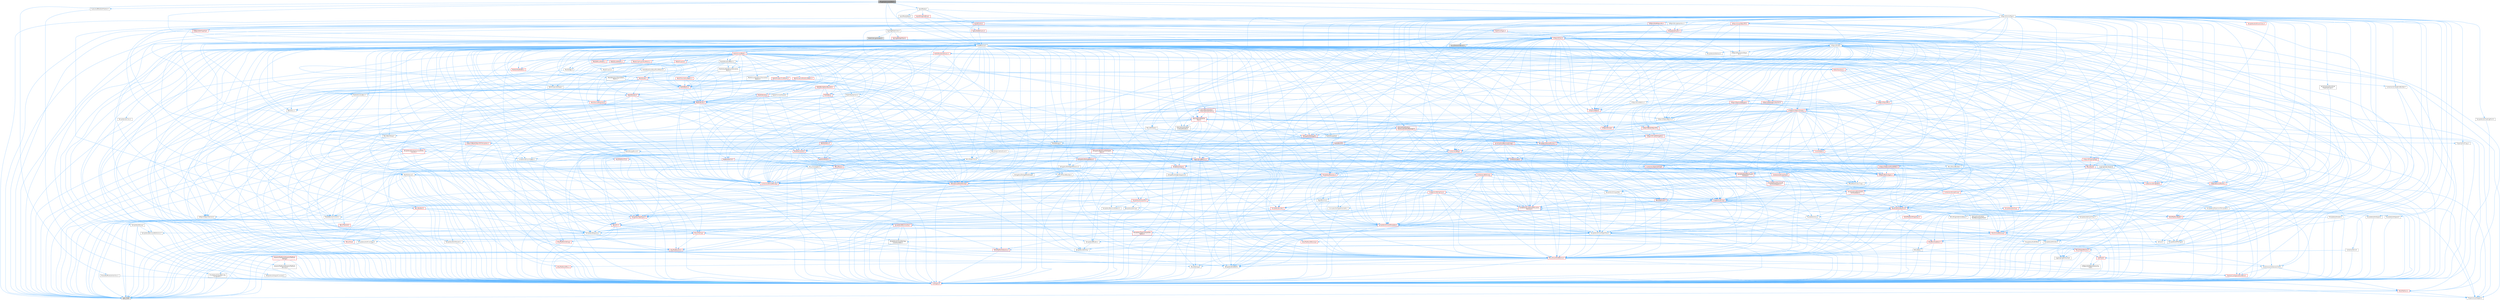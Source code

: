 digraph "IPropertyAccessEditor.h"
{
 // INTERACTIVE_SVG=YES
 // LATEX_PDF_SIZE
  bgcolor="transparent";
  edge [fontname=Helvetica,fontsize=10,labelfontname=Helvetica,labelfontsize=10];
  node [fontname=Helvetica,fontsize=10,shape=box,height=0.2,width=0.4];
  Node1 [id="Node000001",label="IPropertyAccessEditor.h",height=0.2,width=0.4,color="gray40", fillcolor="grey60", style="filled", fontcolor="black",tooltip=" "];
  Node1 -> Node2 [id="edge1_Node000001_Node000002",color="steelblue1",style="solid",tooltip=" "];
  Node2 [id="Node000002",label="CoreMinimal.h",height=0.2,width=0.4,color="grey40", fillcolor="white", style="filled",URL="$d7/d67/CoreMinimal_8h.html",tooltip=" "];
  Node2 -> Node3 [id="edge2_Node000002_Node000003",color="steelblue1",style="solid",tooltip=" "];
  Node3 [id="Node000003",label="CoreTypes.h",height=0.2,width=0.4,color="red", fillcolor="#FFF0F0", style="filled",URL="$dc/dec/CoreTypes_8h.html",tooltip=" "];
  Node3 -> Node4 [id="edge3_Node000003_Node000004",color="steelblue1",style="solid",tooltip=" "];
  Node4 [id="Node000004",label="HAL/Platform.h",height=0.2,width=0.4,color="red", fillcolor="#FFF0F0", style="filled",URL="$d9/dd0/Platform_8h.html",tooltip=" "];
  Node4 -> Node7 [id="edge4_Node000004_Node000007",color="steelblue1",style="solid",tooltip=" "];
  Node7 [id="Node000007",label="type_traits",height=0.2,width=0.4,color="grey60", fillcolor="#E0E0E0", style="filled",tooltip=" "];
  Node4 -> Node8 [id="edge5_Node000004_Node000008",color="steelblue1",style="solid",tooltip=" "];
  Node8 [id="Node000008",label="PreprocessorHelpers.h",height=0.2,width=0.4,color="grey40", fillcolor="white", style="filled",URL="$db/ddb/PreprocessorHelpers_8h.html",tooltip=" "];
  Node2 -> Node17 [id="edge6_Node000002_Node000017",color="steelblue1",style="solid",tooltip=" "];
  Node17 [id="Node000017",label="CoreFwd.h",height=0.2,width=0.4,color="red", fillcolor="#FFF0F0", style="filled",URL="$d1/d1e/CoreFwd_8h.html",tooltip=" "];
  Node17 -> Node3 [id="edge7_Node000017_Node000003",color="steelblue1",style="solid",tooltip=" "];
  Node17 -> Node18 [id="edge8_Node000017_Node000018",color="steelblue1",style="solid",tooltip=" "];
  Node18 [id="Node000018",label="Containers/ContainersFwd.h",height=0.2,width=0.4,color="grey40", fillcolor="white", style="filled",URL="$d4/d0a/ContainersFwd_8h.html",tooltip=" "];
  Node18 -> Node4 [id="edge9_Node000018_Node000004",color="steelblue1",style="solid",tooltip=" "];
  Node18 -> Node3 [id="edge10_Node000018_Node000003",color="steelblue1",style="solid",tooltip=" "];
  Node18 -> Node19 [id="edge11_Node000018_Node000019",color="steelblue1",style="solid",tooltip=" "];
  Node19 [id="Node000019",label="Traits/IsContiguousContainer.h",height=0.2,width=0.4,color="red", fillcolor="#FFF0F0", style="filled",URL="$d5/d3c/IsContiguousContainer_8h.html",tooltip=" "];
  Node19 -> Node3 [id="edge12_Node000019_Node000003",color="steelblue1",style="solid",tooltip=" "];
  Node17 -> Node23 [id="edge13_Node000017_Node000023",color="steelblue1",style="solid",tooltip=" "];
  Node23 [id="Node000023",label="UObject/UObjectHierarchy\lFwd.h",height=0.2,width=0.4,color="grey40", fillcolor="white", style="filled",URL="$d3/d13/UObjectHierarchyFwd_8h.html",tooltip=" "];
  Node2 -> Node23 [id="edge14_Node000002_Node000023",color="steelblue1",style="solid",tooltip=" "];
  Node2 -> Node18 [id="edge15_Node000002_Node000018",color="steelblue1",style="solid",tooltip=" "];
  Node2 -> Node24 [id="edge16_Node000002_Node000024",color="steelblue1",style="solid",tooltip=" "];
  Node24 [id="Node000024",label="Misc/VarArgs.h",height=0.2,width=0.4,color="grey40", fillcolor="white", style="filled",URL="$d5/d6f/VarArgs_8h.html",tooltip=" "];
  Node24 -> Node3 [id="edge17_Node000024_Node000003",color="steelblue1",style="solid",tooltip=" "];
  Node2 -> Node25 [id="edge18_Node000002_Node000025",color="steelblue1",style="solid",tooltip=" "];
  Node25 [id="Node000025",label="Logging/LogVerbosity.h",height=0.2,width=0.4,color="grey40", fillcolor="white", style="filled",URL="$d2/d8f/LogVerbosity_8h.html",tooltip=" "];
  Node25 -> Node3 [id="edge19_Node000025_Node000003",color="steelblue1",style="solid",tooltip=" "];
  Node2 -> Node26 [id="edge20_Node000002_Node000026",color="steelblue1",style="solid",tooltip=" "];
  Node26 [id="Node000026",label="Misc/OutputDevice.h",height=0.2,width=0.4,color="red", fillcolor="#FFF0F0", style="filled",URL="$d7/d32/OutputDevice_8h.html",tooltip=" "];
  Node26 -> Node17 [id="edge21_Node000026_Node000017",color="steelblue1",style="solid",tooltip=" "];
  Node26 -> Node3 [id="edge22_Node000026_Node000003",color="steelblue1",style="solid",tooltip=" "];
  Node26 -> Node25 [id="edge23_Node000026_Node000025",color="steelblue1",style="solid",tooltip=" "];
  Node26 -> Node24 [id="edge24_Node000026_Node000024",color="steelblue1",style="solid",tooltip=" "];
  Node2 -> Node32 [id="edge25_Node000002_Node000032",color="steelblue1",style="solid",tooltip=" "];
  Node32 [id="Node000032",label="HAL/PlatformCrt.h",height=0.2,width=0.4,color="red", fillcolor="#FFF0F0", style="filled",URL="$d8/d75/PlatformCrt_8h.html",tooltip=" "];
  Node2 -> Node42 [id="edge26_Node000002_Node000042",color="steelblue1",style="solid",tooltip=" "];
  Node42 [id="Node000042",label="HAL/PlatformMisc.h",height=0.2,width=0.4,color="red", fillcolor="#FFF0F0", style="filled",URL="$d0/df5/PlatformMisc_8h.html",tooltip=" "];
  Node42 -> Node3 [id="edge27_Node000042_Node000003",color="steelblue1",style="solid",tooltip=" "];
  Node2 -> Node61 [id="edge28_Node000002_Node000061",color="steelblue1",style="solid",tooltip=" "];
  Node61 [id="Node000061",label="Misc/AssertionMacros.h",height=0.2,width=0.4,color="red", fillcolor="#FFF0F0", style="filled",URL="$d0/dfa/AssertionMacros_8h.html",tooltip=" "];
  Node61 -> Node3 [id="edge29_Node000061_Node000003",color="steelblue1",style="solid",tooltip=" "];
  Node61 -> Node4 [id="edge30_Node000061_Node000004",color="steelblue1",style="solid",tooltip=" "];
  Node61 -> Node42 [id="edge31_Node000061_Node000042",color="steelblue1",style="solid",tooltip=" "];
  Node61 -> Node8 [id="edge32_Node000061_Node000008",color="steelblue1",style="solid",tooltip=" "];
  Node61 -> Node62 [id="edge33_Node000061_Node000062",color="steelblue1",style="solid",tooltip=" "];
  Node62 [id="Node000062",label="Templates/EnableIf.h",height=0.2,width=0.4,color="grey40", fillcolor="white", style="filled",URL="$d7/d60/EnableIf_8h.html",tooltip=" "];
  Node62 -> Node3 [id="edge34_Node000062_Node000003",color="steelblue1",style="solid",tooltip=" "];
  Node61 -> Node24 [id="edge35_Node000061_Node000024",color="steelblue1",style="solid",tooltip=" "];
  Node2 -> Node70 [id="edge36_Node000002_Node000070",color="steelblue1",style="solid",tooltip=" "];
  Node70 [id="Node000070",label="Templates/IsPointer.h",height=0.2,width=0.4,color="grey40", fillcolor="white", style="filled",URL="$d7/d05/IsPointer_8h.html",tooltip=" "];
  Node70 -> Node3 [id="edge37_Node000070_Node000003",color="steelblue1",style="solid",tooltip=" "];
  Node2 -> Node71 [id="edge38_Node000002_Node000071",color="steelblue1",style="solid",tooltip=" "];
  Node71 [id="Node000071",label="HAL/PlatformMemory.h",height=0.2,width=0.4,color="red", fillcolor="#FFF0F0", style="filled",URL="$de/d68/PlatformMemory_8h.html",tooltip=" "];
  Node71 -> Node3 [id="edge39_Node000071_Node000003",color="steelblue1",style="solid",tooltip=" "];
  Node2 -> Node54 [id="edge40_Node000002_Node000054",color="steelblue1",style="solid",tooltip=" "];
  Node54 [id="Node000054",label="HAL/PlatformAtomics.h",height=0.2,width=0.4,color="red", fillcolor="#FFF0F0", style="filled",URL="$d3/d36/PlatformAtomics_8h.html",tooltip=" "];
  Node54 -> Node3 [id="edge41_Node000054_Node000003",color="steelblue1",style="solid",tooltip=" "];
  Node2 -> Node76 [id="edge42_Node000002_Node000076",color="steelblue1",style="solid",tooltip=" "];
  Node76 [id="Node000076",label="Misc/Exec.h",height=0.2,width=0.4,color="grey40", fillcolor="white", style="filled",URL="$de/ddb/Exec_8h.html",tooltip=" "];
  Node76 -> Node3 [id="edge43_Node000076_Node000003",color="steelblue1",style="solid",tooltip=" "];
  Node76 -> Node61 [id="edge44_Node000076_Node000061",color="steelblue1",style="solid",tooltip=" "];
  Node2 -> Node77 [id="edge45_Node000002_Node000077",color="steelblue1",style="solid",tooltip=" "];
  Node77 [id="Node000077",label="HAL/MemoryBase.h",height=0.2,width=0.4,color="red", fillcolor="#FFF0F0", style="filled",URL="$d6/d9f/MemoryBase_8h.html",tooltip=" "];
  Node77 -> Node3 [id="edge46_Node000077_Node000003",color="steelblue1",style="solid",tooltip=" "];
  Node77 -> Node54 [id="edge47_Node000077_Node000054",color="steelblue1",style="solid",tooltip=" "];
  Node77 -> Node32 [id="edge48_Node000077_Node000032",color="steelblue1",style="solid",tooltip=" "];
  Node77 -> Node76 [id="edge49_Node000077_Node000076",color="steelblue1",style="solid",tooltip=" "];
  Node77 -> Node26 [id="edge50_Node000077_Node000026",color="steelblue1",style="solid",tooltip=" "];
  Node2 -> Node87 [id="edge51_Node000002_Node000087",color="steelblue1",style="solid",tooltip=" "];
  Node87 [id="Node000087",label="HAL/UnrealMemory.h",height=0.2,width=0.4,color="red", fillcolor="#FFF0F0", style="filled",URL="$d9/d96/UnrealMemory_8h.html",tooltip=" "];
  Node87 -> Node3 [id="edge52_Node000087_Node000003",color="steelblue1",style="solid",tooltip=" "];
  Node87 -> Node77 [id="edge53_Node000087_Node000077",color="steelblue1",style="solid",tooltip=" "];
  Node87 -> Node71 [id="edge54_Node000087_Node000071",color="steelblue1",style="solid",tooltip=" "];
  Node87 -> Node70 [id="edge55_Node000087_Node000070",color="steelblue1",style="solid",tooltip=" "];
  Node2 -> Node89 [id="edge56_Node000002_Node000089",color="steelblue1",style="solid",tooltip=" "];
  Node89 [id="Node000089",label="Templates/IsArithmetic.h",height=0.2,width=0.4,color="grey40", fillcolor="white", style="filled",URL="$d2/d5d/IsArithmetic_8h.html",tooltip=" "];
  Node89 -> Node3 [id="edge57_Node000089_Node000003",color="steelblue1",style="solid",tooltip=" "];
  Node2 -> Node83 [id="edge58_Node000002_Node000083",color="steelblue1",style="solid",tooltip=" "];
  Node83 [id="Node000083",label="Templates/AndOrNot.h",height=0.2,width=0.4,color="grey40", fillcolor="white", style="filled",URL="$db/d0a/AndOrNot_8h.html",tooltip=" "];
  Node83 -> Node3 [id="edge59_Node000083_Node000003",color="steelblue1",style="solid",tooltip=" "];
  Node2 -> Node90 [id="edge60_Node000002_Node000090",color="steelblue1",style="solid",tooltip=" "];
  Node90 [id="Node000090",label="Templates/IsPODType.h",height=0.2,width=0.4,color="grey40", fillcolor="white", style="filled",URL="$d7/db1/IsPODType_8h.html",tooltip=" "];
  Node90 -> Node3 [id="edge61_Node000090_Node000003",color="steelblue1",style="solid",tooltip=" "];
  Node2 -> Node91 [id="edge62_Node000002_Node000091",color="steelblue1",style="solid",tooltip=" "];
  Node91 [id="Node000091",label="Templates/IsUECoreType.h",height=0.2,width=0.4,color="grey40", fillcolor="white", style="filled",URL="$d1/db8/IsUECoreType_8h.html",tooltip=" "];
  Node91 -> Node3 [id="edge63_Node000091_Node000003",color="steelblue1",style="solid",tooltip=" "];
  Node91 -> Node7 [id="edge64_Node000091_Node000007",color="steelblue1",style="solid",tooltip=" "];
  Node2 -> Node84 [id="edge65_Node000002_Node000084",color="steelblue1",style="solid",tooltip=" "];
  Node84 [id="Node000084",label="Templates/IsTriviallyCopy\lConstructible.h",height=0.2,width=0.4,color="grey40", fillcolor="white", style="filled",URL="$d3/d78/IsTriviallyCopyConstructible_8h.html",tooltip=" "];
  Node84 -> Node3 [id="edge66_Node000084_Node000003",color="steelblue1",style="solid",tooltip=" "];
  Node84 -> Node7 [id="edge67_Node000084_Node000007",color="steelblue1",style="solid",tooltip=" "];
  Node2 -> Node92 [id="edge68_Node000002_Node000092",color="steelblue1",style="solid",tooltip=" "];
  Node92 [id="Node000092",label="Templates/UnrealTypeTraits.h",height=0.2,width=0.4,color="grey40", fillcolor="white", style="filled",URL="$d2/d2d/UnrealTypeTraits_8h.html",tooltip=" "];
  Node92 -> Node3 [id="edge69_Node000092_Node000003",color="steelblue1",style="solid",tooltip=" "];
  Node92 -> Node70 [id="edge70_Node000092_Node000070",color="steelblue1",style="solid",tooltip=" "];
  Node92 -> Node61 [id="edge71_Node000092_Node000061",color="steelblue1",style="solid",tooltip=" "];
  Node92 -> Node83 [id="edge72_Node000092_Node000083",color="steelblue1",style="solid",tooltip=" "];
  Node92 -> Node62 [id="edge73_Node000092_Node000062",color="steelblue1",style="solid",tooltip=" "];
  Node92 -> Node89 [id="edge74_Node000092_Node000089",color="steelblue1",style="solid",tooltip=" "];
  Node92 -> Node29 [id="edge75_Node000092_Node000029",color="steelblue1",style="solid",tooltip=" "];
  Node29 [id="Node000029",label="IsEnum.h",height=0.2,width=0.4,color="grey40", fillcolor="white", style="filled",URL="$d4/de5/IsEnum_8h.html",tooltip=" "];
  Node92 -> Node93 [id="edge76_Node000092_Node000093",color="steelblue1",style="solid",tooltip=" "];
  Node93 [id="Node000093",label="Templates/Models.h",height=0.2,width=0.4,color="grey40", fillcolor="white", style="filled",URL="$d3/d0c/Models_8h.html",tooltip=" "];
  Node93 -> Node65 [id="edge77_Node000093_Node000065",color="steelblue1",style="solid",tooltip=" "];
  Node65 [id="Node000065",label="Templates/Identity.h",height=0.2,width=0.4,color="grey40", fillcolor="white", style="filled",URL="$d0/dd5/Identity_8h.html",tooltip=" "];
  Node92 -> Node90 [id="edge78_Node000092_Node000090",color="steelblue1",style="solid",tooltip=" "];
  Node92 -> Node91 [id="edge79_Node000092_Node000091",color="steelblue1",style="solid",tooltip=" "];
  Node92 -> Node84 [id="edge80_Node000092_Node000084",color="steelblue1",style="solid",tooltip=" "];
  Node2 -> Node62 [id="edge81_Node000002_Node000062",color="steelblue1",style="solid",tooltip=" "];
  Node2 -> Node94 [id="edge82_Node000002_Node000094",color="steelblue1",style="solid",tooltip=" "];
  Node94 [id="Node000094",label="Templates/RemoveReference.h",height=0.2,width=0.4,color="grey40", fillcolor="white", style="filled",URL="$da/dbe/RemoveReference_8h.html",tooltip=" "];
  Node94 -> Node3 [id="edge83_Node000094_Node000003",color="steelblue1",style="solid",tooltip=" "];
  Node2 -> Node95 [id="edge84_Node000002_Node000095",color="steelblue1",style="solid",tooltip=" "];
  Node95 [id="Node000095",label="Templates/IntegralConstant.h",height=0.2,width=0.4,color="grey40", fillcolor="white", style="filled",URL="$db/d1b/IntegralConstant_8h.html",tooltip=" "];
  Node95 -> Node3 [id="edge85_Node000095_Node000003",color="steelblue1",style="solid",tooltip=" "];
  Node2 -> Node96 [id="edge86_Node000002_Node000096",color="steelblue1",style="solid",tooltip=" "];
  Node96 [id="Node000096",label="Templates/IsClass.h",height=0.2,width=0.4,color="grey40", fillcolor="white", style="filled",URL="$db/dcb/IsClass_8h.html",tooltip=" "];
  Node96 -> Node3 [id="edge87_Node000096_Node000003",color="steelblue1",style="solid",tooltip=" "];
  Node2 -> Node97 [id="edge88_Node000002_Node000097",color="steelblue1",style="solid",tooltip=" "];
  Node97 [id="Node000097",label="Templates/TypeCompatible\lBytes.h",height=0.2,width=0.4,color="red", fillcolor="#FFF0F0", style="filled",URL="$df/d0a/TypeCompatibleBytes_8h.html",tooltip=" "];
  Node97 -> Node3 [id="edge89_Node000097_Node000003",color="steelblue1",style="solid",tooltip=" "];
  Node97 -> Node7 [id="edge90_Node000097_Node000007",color="steelblue1",style="solid",tooltip=" "];
  Node2 -> Node19 [id="edge91_Node000002_Node000019",color="steelblue1",style="solid",tooltip=" "];
  Node2 -> Node98 [id="edge92_Node000002_Node000098",color="steelblue1",style="solid",tooltip=" "];
  Node98 [id="Node000098",label="Templates/UnrealTemplate.h",height=0.2,width=0.4,color="red", fillcolor="#FFF0F0", style="filled",URL="$d4/d24/UnrealTemplate_8h.html",tooltip=" "];
  Node98 -> Node3 [id="edge93_Node000098_Node000003",color="steelblue1",style="solid",tooltip=" "];
  Node98 -> Node70 [id="edge94_Node000098_Node000070",color="steelblue1",style="solid",tooltip=" "];
  Node98 -> Node87 [id="edge95_Node000098_Node000087",color="steelblue1",style="solid",tooltip=" "];
  Node98 -> Node92 [id="edge96_Node000098_Node000092",color="steelblue1",style="solid",tooltip=" "];
  Node98 -> Node94 [id="edge97_Node000098_Node000094",color="steelblue1",style="solid",tooltip=" "];
  Node98 -> Node64 [id="edge98_Node000098_Node000064",color="steelblue1",style="solid",tooltip=" "];
  Node64 [id="Node000064",label="Templates/Requires.h",height=0.2,width=0.4,color="grey40", fillcolor="white", style="filled",URL="$dc/d96/Requires_8h.html",tooltip=" "];
  Node64 -> Node62 [id="edge99_Node000064_Node000062",color="steelblue1",style="solid",tooltip=" "];
  Node64 -> Node7 [id="edge100_Node000064_Node000007",color="steelblue1",style="solid",tooltip=" "];
  Node98 -> Node97 [id="edge101_Node000098_Node000097",color="steelblue1",style="solid",tooltip=" "];
  Node98 -> Node65 [id="edge102_Node000098_Node000065",color="steelblue1",style="solid",tooltip=" "];
  Node98 -> Node19 [id="edge103_Node000098_Node000019",color="steelblue1",style="solid",tooltip=" "];
  Node98 -> Node7 [id="edge104_Node000098_Node000007",color="steelblue1",style="solid",tooltip=" "];
  Node2 -> Node47 [id="edge105_Node000002_Node000047",color="steelblue1",style="solid",tooltip=" "];
  Node47 [id="Node000047",label="Math/NumericLimits.h",height=0.2,width=0.4,color="grey40", fillcolor="white", style="filled",URL="$df/d1b/NumericLimits_8h.html",tooltip=" "];
  Node47 -> Node3 [id="edge106_Node000047_Node000003",color="steelblue1",style="solid",tooltip=" "];
  Node2 -> Node102 [id="edge107_Node000002_Node000102",color="steelblue1",style="solid",tooltip=" "];
  Node102 [id="Node000102",label="HAL/PlatformMath.h",height=0.2,width=0.4,color="red", fillcolor="#FFF0F0", style="filled",URL="$dc/d53/PlatformMath_8h.html",tooltip=" "];
  Node102 -> Node3 [id="edge108_Node000102_Node000003",color="steelblue1",style="solid",tooltip=" "];
  Node2 -> Node85 [id="edge109_Node000002_Node000085",color="steelblue1",style="solid",tooltip=" "];
  Node85 [id="Node000085",label="Templates/IsTriviallyCopy\lAssignable.h",height=0.2,width=0.4,color="grey40", fillcolor="white", style="filled",URL="$d2/df2/IsTriviallyCopyAssignable_8h.html",tooltip=" "];
  Node85 -> Node3 [id="edge110_Node000085_Node000003",color="steelblue1",style="solid",tooltip=" "];
  Node85 -> Node7 [id="edge111_Node000085_Node000007",color="steelblue1",style="solid",tooltip=" "];
  Node2 -> Node110 [id="edge112_Node000002_Node000110",color="steelblue1",style="solid",tooltip=" "];
  Node110 [id="Node000110",label="Templates/MemoryOps.h",height=0.2,width=0.4,color="red", fillcolor="#FFF0F0", style="filled",URL="$db/dea/MemoryOps_8h.html",tooltip=" "];
  Node110 -> Node3 [id="edge113_Node000110_Node000003",color="steelblue1",style="solid",tooltip=" "];
  Node110 -> Node87 [id="edge114_Node000110_Node000087",color="steelblue1",style="solid",tooltip=" "];
  Node110 -> Node85 [id="edge115_Node000110_Node000085",color="steelblue1",style="solid",tooltip=" "];
  Node110 -> Node84 [id="edge116_Node000110_Node000084",color="steelblue1",style="solid",tooltip=" "];
  Node110 -> Node64 [id="edge117_Node000110_Node000064",color="steelblue1",style="solid",tooltip=" "];
  Node110 -> Node92 [id="edge118_Node000110_Node000092",color="steelblue1",style="solid",tooltip=" "];
  Node110 -> Node7 [id="edge119_Node000110_Node000007",color="steelblue1",style="solid",tooltip=" "];
  Node2 -> Node111 [id="edge120_Node000002_Node000111",color="steelblue1",style="solid",tooltip=" "];
  Node111 [id="Node000111",label="Containers/ContainerAllocation\lPolicies.h",height=0.2,width=0.4,color="red", fillcolor="#FFF0F0", style="filled",URL="$d7/dff/ContainerAllocationPolicies_8h.html",tooltip=" "];
  Node111 -> Node3 [id="edge121_Node000111_Node000003",color="steelblue1",style="solid",tooltip=" "];
  Node111 -> Node111 [id="edge122_Node000111_Node000111",color="steelblue1",style="solid",tooltip=" "];
  Node111 -> Node102 [id="edge123_Node000111_Node000102",color="steelblue1",style="solid",tooltip=" "];
  Node111 -> Node87 [id="edge124_Node000111_Node000087",color="steelblue1",style="solid",tooltip=" "];
  Node111 -> Node47 [id="edge125_Node000111_Node000047",color="steelblue1",style="solid",tooltip=" "];
  Node111 -> Node61 [id="edge126_Node000111_Node000061",color="steelblue1",style="solid",tooltip=" "];
  Node111 -> Node110 [id="edge127_Node000111_Node000110",color="steelblue1",style="solid",tooltip=" "];
  Node111 -> Node97 [id="edge128_Node000111_Node000097",color="steelblue1",style="solid",tooltip=" "];
  Node111 -> Node7 [id="edge129_Node000111_Node000007",color="steelblue1",style="solid",tooltip=" "];
  Node2 -> Node114 [id="edge130_Node000002_Node000114",color="steelblue1",style="solid",tooltip=" "];
  Node114 [id="Node000114",label="Templates/IsEnumClass.h",height=0.2,width=0.4,color="grey40", fillcolor="white", style="filled",URL="$d7/d15/IsEnumClass_8h.html",tooltip=" "];
  Node114 -> Node3 [id="edge131_Node000114_Node000003",color="steelblue1",style="solid",tooltip=" "];
  Node114 -> Node83 [id="edge132_Node000114_Node000083",color="steelblue1",style="solid",tooltip=" "];
  Node2 -> Node115 [id="edge133_Node000002_Node000115",color="steelblue1",style="solid",tooltip=" "];
  Node115 [id="Node000115",label="HAL/PlatformProperties.h",height=0.2,width=0.4,color="red", fillcolor="#FFF0F0", style="filled",URL="$d9/db0/PlatformProperties_8h.html",tooltip=" "];
  Node115 -> Node3 [id="edge134_Node000115_Node000003",color="steelblue1",style="solid",tooltip=" "];
  Node2 -> Node118 [id="edge135_Node000002_Node000118",color="steelblue1",style="solid",tooltip=" "];
  Node118 [id="Node000118",label="Misc/EngineVersionBase.h",height=0.2,width=0.4,color="grey40", fillcolor="white", style="filled",URL="$d5/d2b/EngineVersionBase_8h.html",tooltip=" "];
  Node118 -> Node3 [id="edge136_Node000118_Node000003",color="steelblue1",style="solid",tooltip=" "];
  Node2 -> Node119 [id="edge137_Node000002_Node000119",color="steelblue1",style="solid",tooltip=" "];
  Node119 [id="Node000119",label="Internationalization\l/TextNamespaceFwd.h",height=0.2,width=0.4,color="grey40", fillcolor="white", style="filled",URL="$d8/d97/TextNamespaceFwd_8h.html",tooltip=" "];
  Node119 -> Node3 [id="edge138_Node000119_Node000003",color="steelblue1",style="solid",tooltip=" "];
  Node2 -> Node120 [id="edge139_Node000002_Node000120",color="steelblue1",style="solid",tooltip=" "];
  Node120 [id="Node000120",label="Serialization/Archive.h",height=0.2,width=0.4,color="red", fillcolor="#FFF0F0", style="filled",URL="$d7/d3b/Archive_8h.html",tooltip=" "];
  Node120 -> Node17 [id="edge140_Node000120_Node000017",color="steelblue1",style="solid",tooltip=" "];
  Node120 -> Node3 [id="edge141_Node000120_Node000003",color="steelblue1",style="solid",tooltip=" "];
  Node120 -> Node115 [id="edge142_Node000120_Node000115",color="steelblue1",style="solid",tooltip=" "];
  Node120 -> Node119 [id="edge143_Node000120_Node000119",color="steelblue1",style="solid",tooltip=" "];
  Node120 -> Node61 [id="edge144_Node000120_Node000061",color="steelblue1",style="solid",tooltip=" "];
  Node120 -> Node118 [id="edge145_Node000120_Node000118",color="steelblue1",style="solid",tooltip=" "];
  Node120 -> Node24 [id="edge146_Node000120_Node000024",color="steelblue1",style="solid",tooltip=" "];
  Node120 -> Node62 [id="edge147_Node000120_Node000062",color="steelblue1",style="solid",tooltip=" "];
  Node120 -> Node114 [id="edge148_Node000120_Node000114",color="steelblue1",style="solid",tooltip=" "];
  Node120 -> Node107 [id="edge149_Node000120_Node000107",color="steelblue1",style="solid",tooltip=" "];
  Node107 [id="Node000107",label="Templates/IsSigned.h",height=0.2,width=0.4,color="grey40", fillcolor="white", style="filled",URL="$d8/dd8/IsSigned_8h.html",tooltip=" "];
  Node107 -> Node3 [id="edge150_Node000107_Node000003",color="steelblue1",style="solid",tooltip=" "];
  Node120 -> Node98 [id="edge151_Node000120_Node000098",color="steelblue1",style="solid",tooltip=" "];
  Node120 -> Node123 [id="edge152_Node000120_Node000123",color="steelblue1",style="solid",tooltip=" "];
  Node123 [id="Node000123",label="UObject/ObjectVersion.h",height=0.2,width=0.4,color="grey40", fillcolor="white", style="filled",URL="$da/d63/ObjectVersion_8h.html",tooltip=" "];
  Node123 -> Node3 [id="edge153_Node000123_Node000003",color="steelblue1",style="solid",tooltip=" "];
  Node2 -> Node124 [id="edge154_Node000002_Node000124",color="steelblue1",style="solid",tooltip=" "];
  Node124 [id="Node000124",label="Templates/Less.h",height=0.2,width=0.4,color="grey40", fillcolor="white", style="filled",URL="$de/dc8/Less_8h.html",tooltip=" "];
  Node124 -> Node3 [id="edge155_Node000124_Node000003",color="steelblue1",style="solid",tooltip=" "];
  Node124 -> Node98 [id="edge156_Node000124_Node000098",color="steelblue1",style="solid",tooltip=" "];
  Node2 -> Node125 [id="edge157_Node000002_Node000125",color="steelblue1",style="solid",tooltip=" "];
  Node125 [id="Node000125",label="Templates/Sorting.h",height=0.2,width=0.4,color="red", fillcolor="#FFF0F0", style="filled",URL="$d3/d9e/Sorting_8h.html",tooltip=" "];
  Node125 -> Node3 [id="edge158_Node000125_Node000003",color="steelblue1",style="solid",tooltip=" "];
  Node125 -> Node102 [id="edge159_Node000125_Node000102",color="steelblue1",style="solid",tooltip=" "];
  Node125 -> Node124 [id="edge160_Node000125_Node000124",color="steelblue1",style="solid",tooltip=" "];
  Node2 -> Node136 [id="edge161_Node000002_Node000136",color="steelblue1",style="solid",tooltip=" "];
  Node136 [id="Node000136",label="Misc/Char.h",height=0.2,width=0.4,color="red", fillcolor="#FFF0F0", style="filled",URL="$d0/d58/Char_8h.html",tooltip=" "];
  Node136 -> Node3 [id="edge162_Node000136_Node000003",color="steelblue1",style="solid",tooltip=" "];
  Node136 -> Node7 [id="edge163_Node000136_Node000007",color="steelblue1",style="solid",tooltip=" "];
  Node2 -> Node139 [id="edge164_Node000002_Node000139",color="steelblue1",style="solid",tooltip=" "];
  Node139 [id="Node000139",label="GenericPlatform/GenericPlatform\lStricmp.h",height=0.2,width=0.4,color="grey40", fillcolor="white", style="filled",URL="$d2/d86/GenericPlatformStricmp_8h.html",tooltip=" "];
  Node139 -> Node3 [id="edge165_Node000139_Node000003",color="steelblue1",style="solid",tooltip=" "];
  Node2 -> Node140 [id="edge166_Node000002_Node000140",color="steelblue1",style="solid",tooltip=" "];
  Node140 [id="Node000140",label="GenericPlatform/GenericPlatform\lString.h",height=0.2,width=0.4,color="red", fillcolor="#FFF0F0", style="filled",URL="$dd/d20/GenericPlatformString_8h.html",tooltip=" "];
  Node140 -> Node3 [id="edge167_Node000140_Node000003",color="steelblue1",style="solid",tooltip=" "];
  Node140 -> Node139 [id="edge168_Node000140_Node000139",color="steelblue1",style="solid",tooltip=" "];
  Node140 -> Node62 [id="edge169_Node000140_Node000062",color="steelblue1",style="solid",tooltip=" "];
  Node140 -> Node7 [id="edge170_Node000140_Node000007",color="steelblue1",style="solid",tooltip=" "];
  Node2 -> Node73 [id="edge171_Node000002_Node000073",color="steelblue1",style="solid",tooltip=" "];
  Node73 [id="Node000073",label="HAL/PlatformString.h",height=0.2,width=0.4,color="red", fillcolor="#FFF0F0", style="filled",URL="$db/db5/PlatformString_8h.html",tooltip=" "];
  Node73 -> Node3 [id="edge172_Node000073_Node000003",color="steelblue1",style="solid",tooltip=" "];
  Node2 -> Node143 [id="edge173_Node000002_Node000143",color="steelblue1",style="solid",tooltip=" "];
  Node143 [id="Node000143",label="Misc/CString.h",height=0.2,width=0.4,color="red", fillcolor="#FFF0F0", style="filled",URL="$d2/d49/CString_8h.html",tooltip=" "];
  Node143 -> Node3 [id="edge174_Node000143_Node000003",color="steelblue1",style="solid",tooltip=" "];
  Node143 -> Node32 [id="edge175_Node000143_Node000032",color="steelblue1",style="solid",tooltip=" "];
  Node143 -> Node73 [id="edge176_Node000143_Node000073",color="steelblue1",style="solid",tooltip=" "];
  Node143 -> Node61 [id="edge177_Node000143_Node000061",color="steelblue1",style="solid",tooltip=" "];
  Node143 -> Node136 [id="edge178_Node000143_Node000136",color="steelblue1",style="solid",tooltip=" "];
  Node143 -> Node24 [id="edge179_Node000143_Node000024",color="steelblue1",style="solid",tooltip=" "];
  Node2 -> Node144 [id="edge180_Node000002_Node000144",color="steelblue1",style="solid",tooltip=" "];
  Node144 [id="Node000144",label="Misc/Crc.h",height=0.2,width=0.4,color="red", fillcolor="#FFF0F0", style="filled",URL="$d4/dd2/Crc_8h.html",tooltip=" "];
  Node144 -> Node3 [id="edge181_Node000144_Node000003",color="steelblue1",style="solid",tooltip=" "];
  Node144 -> Node73 [id="edge182_Node000144_Node000073",color="steelblue1",style="solid",tooltip=" "];
  Node144 -> Node61 [id="edge183_Node000144_Node000061",color="steelblue1",style="solid",tooltip=" "];
  Node144 -> Node143 [id="edge184_Node000144_Node000143",color="steelblue1",style="solid",tooltip=" "];
  Node144 -> Node136 [id="edge185_Node000144_Node000136",color="steelblue1",style="solid",tooltip=" "];
  Node144 -> Node92 [id="edge186_Node000144_Node000092",color="steelblue1",style="solid",tooltip=" "];
  Node2 -> Node135 [id="edge187_Node000002_Node000135",color="steelblue1",style="solid",tooltip=" "];
  Node135 [id="Node000135",label="Math/UnrealMathUtility.h",height=0.2,width=0.4,color="red", fillcolor="#FFF0F0", style="filled",URL="$db/db8/UnrealMathUtility_8h.html",tooltip=" "];
  Node135 -> Node3 [id="edge188_Node000135_Node000003",color="steelblue1",style="solid",tooltip=" "];
  Node135 -> Node61 [id="edge189_Node000135_Node000061",color="steelblue1",style="solid",tooltip=" "];
  Node135 -> Node102 [id="edge190_Node000135_Node000102",color="steelblue1",style="solid",tooltip=" "];
  Node135 -> Node65 [id="edge191_Node000135_Node000065",color="steelblue1",style="solid",tooltip=" "];
  Node135 -> Node64 [id="edge192_Node000135_Node000064",color="steelblue1",style="solid",tooltip=" "];
  Node2 -> Node145 [id="edge193_Node000002_Node000145",color="steelblue1",style="solid",tooltip=" "];
  Node145 [id="Node000145",label="Containers/UnrealString.h",height=0.2,width=0.4,color="red", fillcolor="#FFF0F0", style="filled",URL="$d5/dba/UnrealString_8h.html",tooltip=" "];
  Node2 -> Node149 [id="edge194_Node000002_Node000149",color="steelblue1",style="solid",tooltip=" "];
  Node149 [id="Node000149",label="Containers/Array.h",height=0.2,width=0.4,color="red", fillcolor="#FFF0F0", style="filled",URL="$df/dd0/Array_8h.html",tooltip=" "];
  Node149 -> Node3 [id="edge195_Node000149_Node000003",color="steelblue1",style="solid",tooltip=" "];
  Node149 -> Node61 [id="edge196_Node000149_Node000061",color="steelblue1",style="solid",tooltip=" "];
  Node149 -> Node87 [id="edge197_Node000149_Node000087",color="steelblue1",style="solid",tooltip=" "];
  Node149 -> Node92 [id="edge198_Node000149_Node000092",color="steelblue1",style="solid",tooltip=" "];
  Node149 -> Node98 [id="edge199_Node000149_Node000098",color="steelblue1",style="solid",tooltip=" "];
  Node149 -> Node111 [id="edge200_Node000149_Node000111",color="steelblue1",style="solid",tooltip=" "];
  Node149 -> Node120 [id="edge201_Node000149_Node000120",color="steelblue1",style="solid",tooltip=" "];
  Node149 -> Node170 [id="edge202_Node000149_Node000170",color="steelblue1",style="solid",tooltip=" "];
  Node170 [id="Node000170",label="Concepts/GetTypeHashable.h",height=0.2,width=0.4,color="grey40", fillcolor="white", style="filled",URL="$d3/da2/GetTypeHashable_8h.html",tooltip=" "];
  Node170 -> Node3 [id="edge203_Node000170_Node000003",color="steelblue1",style="solid",tooltip=" "];
  Node170 -> Node161 [id="edge204_Node000170_Node000161",color="steelblue1",style="solid",tooltip=" "];
  Node161 [id="Node000161",label="Templates/TypeHash.h",height=0.2,width=0.4,color="red", fillcolor="#FFF0F0", style="filled",URL="$d1/d62/TypeHash_8h.html",tooltip=" "];
  Node161 -> Node3 [id="edge205_Node000161_Node000003",color="steelblue1",style="solid",tooltip=" "];
  Node161 -> Node64 [id="edge206_Node000161_Node000064",color="steelblue1",style="solid",tooltip=" "];
  Node161 -> Node144 [id="edge207_Node000161_Node000144",color="steelblue1",style="solid",tooltip=" "];
  Node161 -> Node7 [id="edge208_Node000161_Node000007",color="steelblue1",style="solid",tooltip=" "];
  Node149 -> Node128 [id="edge209_Node000149_Node000128",color="steelblue1",style="solid",tooltip=" "];
  Node128 [id="Node000128",label="Templates/Invoke.h",height=0.2,width=0.4,color="red", fillcolor="#FFF0F0", style="filled",URL="$d7/deb/Invoke_8h.html",tooltip=" "];
  Node128 -> Node3 [id="edge210_Node000128_Node000003",color="steelblue1",style="solid",tooltip=" "];
  Node128 -> Node98 [id="edge211_Node000128_Node000098",color="steelblue1",style="solid",tooltip=" "];
  Node128 -> Node7 [id="edge212_Node000128_Node000007",color="steelblue1",style="solid",tooltip=" "];
  Node149 -> Node124 [id="edge213_Node000149_Node000124",color="steelblue1",style="solid",tooltip=" "];
  Node149 -> Node64 [id="edge214_Node000149_Node000064",color="steelblue1",style="solid",tooltip=" "];
  Node149 -> Node125 [id="edge215_Node000149_Node000125",color="steelblue1",style="solid",tooltip=" "];
  Node149 -> Node172 [id="edge216_Node000149_Node000172",color="steelblue1",style="solid",tooltip=" "];
  Node172 [id="Node000172",label="Templates/AlignmentTemplates.h",height=0.2,width=0.4,color="grey40", fillcolor="white", style="filled",URL="$dd/d32/AlignmentTemplates_8h.html",tooltip=" "];
  Node172 -> Node3 [id="edge217_Node000172_Node000003",color="steelblue1",style="solid",tooltip=" "];
  Node172 -> Node81 [id="edge218_Node000172_Node000081",color="steelblue1",style="solid",tooltip=" "];
  Node81 [id="Node000081",label="Templates/IsIntegral.h",height=0.2,width=0.4,color="grey40", fillcolor="white", style="filled",URL="$da/d64/IsIntegral_8h.html",tooltip=" "];
  Node81 -> Node3 [id="edge219_Node000081_Node000003",color="steelblue1",style="solid",tooltip=" "];
  Node172 -> Node70 [id="edge220_Node000172_Node000070",color="steelblue1",style="solid",tooltip=" "];
  Node149 -> Node7 [id="edge221_Node000149_Node000007",color="steelblue1",style="solid",tooltip=" "];
  Node2 -> Node173 [id="edge222_Node000002_Node000173",color="steelblue1",style="solid",tooltip=" "];
  Node173 [id="Node000173",label="Misc/FrameNumber.h",height=0.2,width=0.4,color="grey40", fillcolor="white", style="filled",URL="$dd/dbd/FrameNumber_8h.html",tooltip=" "];
  Node173 -> Node3 [id="edge223_Node000173_Node000003",color="steelblue1",style="solid",tooltip=" "];
  Node173 -> Node47 [id="edge224_Node000173_Node000047",color="steelblue1",style="solid",tooltip=" "];
  Node173 -> Node135 [id="edge225_Node000173_Node000135",color="steelblue1",style="solid",tooltip=" "];
  Node173 -> Node62 [id="edge226_Node000173_Node000062",color="steelblue1",style="solid",tooltip=" "];
  Node173 -> Node92 [id="edge227_Node000173_Node000092",color="steelblue1",style="solid",tooltip=" "];
  Node2 -> Node174 [id="edge228_Node000002_Node000174",color="steelblue1",style="solid",tooltip=" "];
  Node174 [id="Node000174",label="Misc/Timespan.h",height=0.2,width=0.4,color="grey40", fillcolor="white", style="filled",URL="$da/dd9/Timespan_8h.html",tooltip=" "];
  Node174 -> Node3 [id="edge229_Node000174_Node000003",color="steelblue1",style="solid",tooltip=" "];
  Node174 -> Node175 [id="edge230_Node000174_Node000175",color="steelblue1",style="solid",tooltip=" "];
  Node175 [id="Node000175",label="Math/Interval.h",height=0.2,width=0.4,color="grey40", fillcolor="white", style="filled",URL="$d1/d55/Interval_8h.html",tooltip=" "];
  Node175 -> Node3 [id="edge231_Node000175_Node000003",color="steelblue1",style="solid",tooltip=" "];
  Node175 -> Node89 [id="edge232_Node000175_Node000089",color="steelblue1",style="solid",tooltip=" "];
  Node175 -> Node92 [id="edge233_Node000175_Node000092",color="steelblue1",style="solid",tooltip=" "];
  Node175 -> Node47 [id="edge234_Node000175_Node000047",color="steelblue1",style="solid",tooltip=" "];
  Node175 -> Node135 [id="edge235_Node000175_Node000135",color="steelblue1",style="solid",tooltip=" "];
  Node174 -> Node135 [id="edge236_Node000174_Node000135",color="steelblue1",style="solid",tooltip=" "];
  Node174 -> Node61 [id="edge237_Node000174_Node000061",color="steelblue1",style="solid",tooltip=" "];
  Node2 -> Node176 [id="edge238_Node000002_Node000176",color="steelblue1",style="solid",tooltip=" "];
  Node176 [id="Node000176",label="Containers/StringConv.h",height=0.2,width=0.4,color="red", fillcolor="#FFF0F0", style="filled",URL="$d3/ddf/StringConv_8h.html",tooltip=" "];
  Node176 -> Node3 [id="edge239_Node000176_Node000003",color="steelblue1",style="solid",tooltip=" "];
  Node176 -> Node61 [id="edge240_Node000176_Node000061",color="steelblue1",style="solid",tooltip=" "];
  Node176 -> Node111 [id="edge241_Node000176_Node000111",color="steelblue1",style="solid",tooltip=" "];
  Node176 -> Node149 [id="edge242_Node000176_Node000149",color="steelblue1",style="solid",tooltip=" "];
  Node176 -> Node143 [id="edge243_Node000176_Node000143",color="steelblue1",style="solid",tooltip=" "];
  Node176 -> Node177 [id="edge244_Node000176_Node000177",color="steelblue1",style="solid",tooltip=" "];
  Node177 [id="Node000177",label="Templates/IsArray.h",height=0.2,width=0.4,color="grey40", fillcolor="white", style="filled",URL="$d8/d8d/IsArray_8h.html",tooltip=" "];
  Node177 -> Node3 [id="edge245_Node000177_Node000003",color="steelblue1",style="solid",tooltip=" "];
  Node176 -> Node98 [id="edge246_Node000176_Node000098",color="steelblue1",style="solid",tooltip=" "];
  Node176 -> Node92 [id="edge247_Node000176_Node000092",color="steelblue1",style="solid",tooltip=" "];
  Node176 -> Node19 [id="edge248_Node000176_Node000019",color="steelblue1",style="solid",tooltip=" "];
  Node176 -> Node7 [id="edge249_Node000176_Node000007",color="steelblue1",style="solid",tooltip=" "];
  Node2 -> Node178 [id="edge250_Node000002_Node000178",color="steelblue1",style="solid",tooltip=" "];
  Node178 [id="Node000178",label="UObject/UnrealNames.h",height=0.2,width=0.4,color="red", fillcolor="#FFF0F0", style="filled",URL="$d8/db1/UnrealNames_8h.html",tooltip=" "];
  Node178 -> Node3 [id="edge251_Node000178_Node000003",color="steelblue1",style="solid",tooltip=" "];
  Node2 -> Node180 [id="edge252_Node000002_Node000180",color="steelblue1",style="solid",tooltip=" "];
  Node180 [id="Node000180",label="UObject/NameTypes.h",height=0.2,width=0.4,color="red", fillcolor="#FFF0F0", style="filled",URL="$d6/d35/NameTypes_8h.html",tooltip=" "];
  Node180 -> Node3 [id="edge253_Node000180_Node000003",color="steelblue1",style="solid",tooltip=" "];
  Node180 -> Node61 [id="edge254_Node000180_Node000061",color="steelblue1",style="solid",tooltip=" "];
  Node180 -> Node87 [id="edge255_Node000180_Node000087",color="steelblue1",style="solid",tooltip=" "];
  Node180 -> Node92 [id="edge256_Node000180_Node000092",color="steelblue1",style="solid",tooltip=" "];
  Node180 -> Node98 [id="edge257_Node000180_Node000098",color="steelblue1",style="solid",tooltip=" "];
  Node180 -> Node145 [id="edge258_Node000180_Node000145",color="steelblue1",style="solid",tooltip=" "];
  Node180 -> Node176 [id="edge259_Node000180_Node000176",color="steelblue1",style="solid",tooltip=" "];
  Node180 -> Node44 [id="edge260_Node000180_Node000044",color="steelblue1",style="solid",tooltip=" "];
  Node44 [id="Node000044",label="Containers/StringFwd.h",height=0.2,width=0.4,color="red", fillcolor="#FFF0F0", style="filled",URL="$df/d37/StringFwd_8h.html",tooltip=" "];
  Node44 -> Node3 [id="edge261_Node000044_Node000003",color="steelblue1",style="solid",tooltip=" "];
  Node44 -> Node19 [id="edge262_Node000044_Node000019",color="steelblue1",style="solid",tooltip=" "];
  Node180 -> Node178 [id="edge263_Node000180_Node000178",color="steelblue1",style="solid",tooltip=" "];
  Node2 -> Node188 [id="edge264_Node000002_Node000188",color="steelblue1",style="solid",tooltip=" "];
  Node188 [id="Node000188",label="Misc/Parse.h",height=0.2,width=0.4,color="red", fillcolor="#FFF0F0", style="filled",URL="$dc/d71/Parse_8h.html",tooltip=" "];
  Node188 -> Node44 [id="edge265_Node000188_Node000044",color="steelblue1",style="solid",tooltip=" "];
  Node188 -> Node145 [id="edge266_Node000188_Node000145",color="steelblue1",style="solid",tooltip=" "];
  Node188 -> Node3 [id="edge267_Node000188_Node000003",color="steelblue1",style="solid",tooltip=" "];
  Node188 -> Node32 [id="edge268_Node000188_Node000032",color="steelblue1",style="solid",tooltip=" "];
  Node188 -> Node49 [id="edge269_Node000188_Node000049",color="steelblue1",style="solid",tooltip=" "];
  Node49 [id="Node000049",label="Misc/EnumClassFlags.h",height=0.2,width=0.4,color="grey40", fillcolor="white", style="filled",URL="$d8/de7/EnumClassFlags_8h.html",tooltip=" "];
  Node188 -> Node189 [id="edge270_Node000188_Node000189",color="steelblue1",style="solid",tooltip=" "];
  Node189 [id="Node000189",label="Templates/Function.h",height=0.2,width=0.4,color="red", fillcolor="#FFF0F0", style="filled",URL="$df/df5/Function_8h.html",tooltip=" "];
  Node189 -> Node3 [id="edge271_Node000189_Node000003",color="steelblue1",style="solid",tooltip=" "];
  Node189 -> Node61 [id="edge272_Node000189_Node000061",color="steelblue1",style="solid",tooltip=" "];
  Node189 -> Node87 [id="edge273_Node000189_Node000087",color="steelblue1",style="solid",tooltip=" "];
  Node189 -> Node92 [id="edge274_Node000189_Node000092",color="steelblue1",style="solid",tooltip=" "];
  Node189 -> Node128 [id="edge275_Node000189_Node000128",color="steelblue1",style="solid",tooltip=" "];
  Node189 -> Node98 [id="edge276_Node000189_Node000098",color="steelblue1",style="solid",tooltip=" "];
  Node189 -> Node64 [id="edge277_Node000189_Node000064",color="steelblue1",style="solid",tooltip=" "];
  Node189 -> Node135 [id="edge278_Node000189_Node000135",color="steelblue1",style="solid",tooltip=" "];
  Node189 -> Node7 [id="edge279_Node000189_Node000007",color="steelblue1",style="solid",tooltip=" "];
  Node2 -> Node172 [id="edge280_Node000002_Node000172",color="steelblue1",style="solid",tooltip=" "];
  Node2 -> Node191 [id="edge281_Node000002_Node000191",color="steelblue1",style="solid",tooltip=" "];
  Node191 [id="Node000191",label="Misc/StructBuilder.h",height=0.2,width=0.4,color="grey40", fillcolor="white", style="filled",URL="$d9/db3/StructBuilder_8h.html",tooltip=" "];
  Node191 -> Node3 [id="edge282_Node000191_Node000003",color="steelblue1",style="solid",tooltip=" "];
  Node191 -> Node135 [id="edge283_Node000191_Node000135",color="steelblue1",style="solid",tooltip=" "];
  Node191 -> Node172 [id="edge284_Node000191_Node000172",color="steelblue1",style="solid",tooltip=" "];
  Node2 -> Node104 [id="edge285_Node000002_Node000104",color="steelblue1",style="solid",tooltip=" "];
  Node104 [id="Node000104",label="Templates/Decay.h",height=0.2,width=0.4,color="grey40", fillcolor="white", style="filled",URL="$dd/d0f/Decay_8h.html",tooltip=" "];
  Node104 -> Node3 [id="edge286_Node000104_Node000003",color="steelblue1",style="solid",tooltip=" "];
  Node104 -> Node94 [id="edge287_Node000104_Node000094",color="steelblue1",style="solid",tooltip=" "];
  Node104 -> Node7 [id="edge288_Node000104_Node000007",color="steelblue1",style="solid",tooltip=" "];
  Node2 -> Node192 [id="edge289_Node000002_Node000192",color="steelblue1",style="solid",tooltip=" "];
  Node192 [id="Node000192",label="Templates/PointerIsConvertible\lFromTo.h",height=0.2,width=0.4,color="red", fillcolor="#FFF0F0", style="filled",URL="$d6/d65/PointerIsConvertibleFromTo_8h.html",tooltip=" "];
  Node192 -> Node3 [id="edge290_Node000192_Node000003",color="steelblue1",style="solid",tooltip=" "];
  Node192 -> Node7 [id="edge291_Node000192_Node000007",color="steelblue1",style="solid",tooltip=" "];
  Node2 -> Node128 [id="edge292_Node000002_Node000128",color="steelblue1",style="solid",tooltip=" "];
  Node2 -> Node189 [id="edge293_Node000002_Node000189",color="steelblue1",style="solid",tooltip=" "];
  Node2 -> Node161 [id="edge294_Node000002_Node000161",color="steelblue1",style="solid",tooltip=" "];
  Node2 -> Node193 [id="edge295_Node000002_Node000193",color="steelblue1",style="solid",tooltip=" "];
  Node193 [id="Node000193",label="Containers/ScriptArray.h",height=0.2,width=0.4,color="red", fillcolor="#FFF0F0", style="filled",URL="$dc/daf/ScriptArray_8h.html",tooltip=" "];
  Node193 -> Node3 [id="edge296_Node000193_Node000003",color="steelblue1",style="solid",tooltip=" "];
  Node193 -> Node61 [id="edge297_Node000193_Node000061",color="steelblue1",style="solid",tooltip=" "];
  Node193 -> Node87 [id="edge298_Node000193_Node000087",color="steelblue1",style="solid",tooltip=" "];
  Node193 -> Node111 [id="edge299_Node000193_Node000111",color="steelblue1",style="solid",tooltip=" "];
  Node193 -> Node149 [id="edge300_Node000193_Node000149",color="steelblue1",style="solid",tooltip=" "];
  Node2 -> Node194 [id="edge301_Node000002_Node000194",color="steelblue1",style="solid",tooltip=" "];
  Node194 [id="Node000194",label="Containers/BitArray.h",height=0.2,width=0.4,color="red", fillcolor="#FFF0F0", style="filled",URL="$d1/de4/BitArray_8h.html",tooltip=" "];
  Node194 -> Node111 [id="edge302_Node000194_Node000111",color="steelblue1",style="solid",tooltip=" "];
  Node194 -> Node3 [id="edge303_Node000194_Node000003",color="steelblue1",style="solid",tooltip=" "];
  Node194 -> Node54 [id="edge304_Node000194_Node000054",color="steelblue1",style="solid",tooltip=" "];
  Node194 -> Node87 [id="edge305_Node000194_Node000087",color="steelblue1",style="solid",tooltip=" "];
  Node194 -> Node135 [id="edge306_Node000194_Node000135",color="steelblue1",style="solid",tooltip=" "];
  Node194 -> Node61 [id="edge307_Node000194_Node000061",color="steelblue1",style="solid",tooltip=" "];
  Node194 -> Node49 [id="edge308_Node000194_Node000049",color="steelblue1",style="solid",tooltip=" "];
  Node194 -> Node120 [id="edge309_Node000194_Node000120",color="steelblue1",style="solid",tooltip=" "];
  Node194 -> Node62 [id="edge310_Node000194_Node000062",color="steelblue1",style="solid",tooltip=" "];
  Node194 -> Node128 [id="edge311_Node000194_Node000128",color="steelblue1",style="solid",tooltip=" "];
  Node194 -> Node98 [id="edge312_Node000194_Node000098",color="steelblue1",style="solid",tooltip=" "];
  Node194 -> Node92 [id="edge313_Node000194_Node000092",color="steelblue1",style="solid",tooltip=" "];
  Node2 -> Node195 [id="edge314_Node000002_Node000195",color="steelblue1",style="solid",tooltip=" "];
  Node195 [id="Node000195",label="Containers/SparseArray.h",height=0.2,width=0.4,color="red", fillcolor="#FFF0F0", style="filled",URL="$d5/dbf/SparseArray_8h.html",tooltip=" "];
  Node195 -> Node3 [id="edge315_Node000195_Node000003",color="steelblue1",style="solid",tooltip=" "];
  Node195 -> Node61 [id="edge316_Node000195_Node000061",color="steelblue1",style="solid",tooltip=" "];
  Node195 -> Node87 [id="edge317_Node000195_Node000087",color="steelblue1",style="solid",tooltip=" "];
  Node195 -> Node92 [id="edge318_Node000195_Node000092",color="steelblue1",style="solid",tooltip=" "];
  Node195 -> Node98 [id="edge319_Node000195_Node000098",color="steelblue1",style="solid",tooltip=" "];
  Node195 -> Node111 [id="edge320_Node000195_Node000111",color="steelblue1",style="solid",tooltip=" "];
  Node195 -> Node124 [id="edge321_Node000195_Node000124",color="steelblue1",style="solid",tooltip=" "];
  Node195 -> Node149 [id="edge322_Node000195_Node000149",color="steelblue1",style="solid",tooltip=" "];
  Node195 -> Node135 [id="edge323_Node000195_Node000135",color="steelblue1",style="solid",tooltip=" "];
  Node195 -> Node193 [id="edge324_Node000195_Node000193",color="steelblue1",style="solid",tooltip=" "];
  Node195 -> Node194 [id="edge325_Node000195_Node000194",color="steelblue1",style="solid",tooltip=" "];
  Node195 -> Node196 [id="edge326_Node000195_Node000196",color="steelblue1",style="solid",tooltip=" "];
  Node196 [id="Node000196",label="Serialization/Structured\lArchive.h",height=0.2,width=0.4,color="red", fillcolor="#FFF0F0", style="filled",URL="$d9/d1e/StructuredArchive_8h.html",tooltip=" "];
  Node196 -> Node149 [id="edge327_Node000196_Node000149",color="steelblue1",style="solid",tooltip=" "];
  Node196 -> Node111 [id="edge328_Node000196_Node000111",color="steelblue1",style="solid",tooltip=" "];
  Node196 -> Node3 [id="edge329_Node000196_Node000003",color="steelblue1",style="solid",tooltip=" "];
  Node196 -> Node120 [id="edge330_Node000196_Node000120",color="steelblue1",style="solid",tooltip=" "];
  Node196 -> Node200 [id="edge331_Node000196_Node000200",color="steelblue1",style="solid",tooltip=" "];
  Node200 [id="Node000200",label="Serialization/Structured\lArchiveAdapters.h",height=0.2,width=0.4,color="red", fillcolor="#FFF0F0", style="filled",URL="$d3/de1/StructuredArchiveAdapters_8h.html",tooltip=" "];
  Node200 -> Node3 [id="edge332_Node000200_Node000003",color="steelblue1",style="solid",tooltip=" "];
  Node200 -> Node93 [id="edge333_Node000200_Node000093",color="steelblue1",style="solid",tooltip=" "];
  Node200 -> Node203 [id="edge334_Node000200_Node000203",color="steelblue1",style="solid",tooltip=" "];
  Node203 [id="Node000203",label="Serialization/Structured\lArchiveSlots.h",height=0.2,width=0.4,color="red", fillcolor="#FFF0F0", style="filled",URL="$d2/d87/StructuredArchiveSlots_8h.html",tooltip=" "];
  Node203 -> Node149 [id="edge335_Node000203_Node000149",color="steelblue1",style="solid",tooltip=" "];
  Node203 -> Node3 [id="edge336_Node000203_Node000003",color="steelblue1",style="solid",tooltip=" "];
  Node203 -> Node204 [id="edge337_Node000203_Node000204",color="steelblue1",style="solid",tooltip=" "];
  Node204 [id="Node000204",label="Misc/Optional.h",height=0.2,width=0.4,color="red", fillcolor="#FFF0F0", style="filled",URL="$d2/dae/Optional_8h.html",tooltip=" "];
  Node204 -> Node3 [id="edge338_Node000204_Node000003",color="steelblue1",style="solid",tooltip=" "];
  Node204 -> Node61 [id="edge339_Node000204_Node000061",color="steelblue1",style="solid",tooltip=" "];
  Node204 -> Node110 [id="edge340_Node000204_Node000110",color="steelblue1",style="solid",tooltip=" "];
  Node204 -> Node98 [id="edge341_Node000204_Node000098",color="steelblue1",style="solid",tooltip=" "];
  Node204 -> Node120 [id="edge342_Node000204_Node000120",color="steelblue1",style="solid",tooltip=" "];
  Node203 -> Node120 [id="edge343_Node000203_Node000120",color="steelblue1",style="solid",tooltip=" "];
  Node203 -> Node62 [id="edge344_Node000203_Node000062",color="steelblue1",style="solid",tooltip=" "];
  Node203 -> Node114 [id="edge345_Node000203_Node000114",color="steelblue1",style="solid",tooltip=" "];
  Node200 -> Node207 [id="edge346_Node000200_Node000207",color="steelblue1",style="solid",tooltip=" "];
  Node207 [id="Node000207",label="Templates/UniqueObj.h",height=0.2,width=0.4,color="grey40", fillcolor="white", style="filled",URL="$da/d95/UniqueObj_8h.html",tooltip=" "];
  Node207 -> Node3 [id="edge347_Node000207_Node000003",color="steelblue1",style="solid",tooltip=" "];
  Node207 -> Node208 [id="edge348_Node000207_Node000208",color="steelblue1",style="solid",tooltip=" "];
  Node208 [id="Node000208",label="Templates/UniquePtr.h",height=0.2,width=0.4,color="red", fillcolor="#FFF0F0", style="filled",URL="$de/d1a/UniquePtr_8h.html",tooltip=" "];
  Node208 -> Node3 [id="edge349_Node000208_Node000003",color="steelblue1",style="solid",tooltip=" "];
  Node208 -> Node98 [id="edge350_Node000208_Node000098",color="steelblue1",style="solid",tooltip=" "];
  Node208 -> Node177 [id="edge351_Node000208_Node000177",color="steelblue1",style="solid",tooltip=" "];
  Node208 -> Node209 [id="edge352_Node000208_Node000209",color="steelblue1",style="solid",tooltip=" "];
  Node209 [id="Node000209",label="Templates/RemoveExtent.h",height=0.2,width=0.4,color="grey40", fillcolor="white", style="filled",URL="$dc/de9/RemoveExtent_8h.html",tooltip=" "];
  Node209 -> Node3 [id="edge353_Node000209_Node000003",color="steelblue1",style="solid",tooltip=" "];
  Node208 -> Node64 [id="edge354_Node000208_Node000064",color="steelblue1",style="solid",tooltip=" "];
  Node208 -> Node7 [id="edge355_Node000208_Node000007",color="steelblue1",style="solid",tooltip=" "];
  Node196 -> Node203 [id="edge356_Node000196_Node000203",color="steelblue1",style="solid",tooltip=" "];
  Node196 -> Node207 [id="edge357_Node000196_Node000207",color="steelblue1",style="solid",tooltip=" "];
  Node195 -> Node145 [id="edge358_Node000195_Node000145",color="steelblue1",style="solid",tooltip=" "];
  Node2 -> Node211 [id="edge359_Node000002_Node000211",color="steelblue1",style="solid",tooltip=" "];
  Node211 [id="Node000211",label="Containers/Set.h",height=0.2,width=0.4,color="red", fillcolor="#FFF0F0", style="filled",URL="$d4/d45/Set_8h.html",tooltip=" "];
  Node211 -> Node111 [id="edge360_Node000211_Node000111",color="steelblue1",style="solid",tooltip=" "];
  Node211 -> Node195 [id="edge361_Node000211_Node000195",color="steelblue1",style="solid",tooltip=" "];
  Node211 -> Node18 [id="edge362_Node000211_Node000018",color="steelblue1",style="solid",tooltip=" "];
  Node211 -> Node135 [id="edge363_Node000211_Node000135",color="steelblue1",style="solid",tooltip=" "];
  Node211 -> Node61 [id="edge364_Node000211_Node000061",color="steelblue1",style="solid",tooltip=" "];
  Node211 -> Node191 [id="edge365_Node000211_Node000191",color="steelblue1",style="solid",tooltip=" "];
  Node211 -> Node196 [id="edge366_Node000211_Node000196",color="steelblue1",style="solid",tooltip=" "];
  Node211 -> Node189 [id="edge367_Node000211_Node000189",color="steelblue1",style="solid",tooltip=" "];
  Node211 -> Node125 [id="edge368_Node000211_Node000125",color="steelblue1",style="solid",tooltip=" "];
  Node211 -> Node161 [id="edge369_Node000211_Node000161",color="steelblue1",style="solid",tooltip=" "];
  Node211 -> Node98 [id="edge370_Node000211_Node000098",color="steelblue1",style="solid",tooltip=" "];
  Node211 -> Node7 [id="edge371_Node000211_Node000007",color="steelblue1",style="solid",tooltip=" "];
  Node2 -> Node214 [id="edge372_Node000002_Node000214",color="steelblue1",style="solid",tooltip=" "];
  Node214 [id="Node000214",label="Algo/Reverse.h",height=0.2,width=0.4,color="grey40", fillcolor="white", style="filled",URL="$d5/d93/Reverse_8h.html",tooltip=" "];
  Node214 -> Node3 [id="edge373_Node000214_Node000003",color="steelblue1",style="solid",tooltip=" "];
  Node214 -> Node98 [id="edge374_Node000214_Node000098",color="steelblue1",style="solid",tooltip=" "];
  Node2 -> Node215 [id="edge375_Node000002_Node000215",color="steelblue1",style="solid",tooltip=" "];
  Node215 [id="Node000215",label="Containers/Map.h",height=0.2,width=0.4,color="red", fillcolor="#FFF0F0", style="filled",URL="$df/d79/Map_8h.html",tooltip=" "];
  Node215 -> Node3 [id="edge376_Node000215_Node000003",color="steelblue1",style="solid",tooltip=" "];
  Node215 -> Node214 [id="edge377_Node000215_Node000214",color="steelblue1",style="solid",tooltip=" "];
  Node215 -> Node211 [id="edge378_Node000215_Node000211",color="steelblue1",style="solid",tooltip=" "];
  Node215 -> Node145 [id="edge379_Node000215_Node000145",color="steelblue1",style="solid",tooltip=" "];
  Node215 -> Node61 [id="edge380_Node000215_Node000061",color="steelblue1",style="solid",tooltip=" "];
  Node215 -> Node191 [id="edge381_Node000215_Node000191",color="steelblue1",style="solid",tooltip=" "];
  Node215 -> Node189 [id="edge382_Node000215_Node000189",color="steelblue1",style="solid",tooltip=" "];
  Node215 -> Node125 [id="edge383_Node000215_Node000125",color="steelblue1",style="solid",tooltip=" "];
  Node215 -> Node216 [id="edge384_Node000215_Node000216",color="steelblue1",style="solid",tooltip=" "];
  Node216 [id="Node000216",label="Templates/Tuple.h",height=0.2,width=0.4,color="red", fillcolor="#FFF0F0", style="filled",URL="$d2/d4f/Tuple_8h.html",tooltip=" "];
  Node216 -> Node3 [id="edge385_Node000216_Node000003",color="steelblue1",style="solid",tooltip=" "];
  Node216 -> Node98 [id="edge386_Node000216_Node000098",color="steelblue1",style="solid",tooltip=" "];
  Node216 -> Node217 [id="edge387_Node000216_Node000217",color="steelblue1",style="solid",tooltip=" "];
  Node217 [id="Node000217",label="Delegates/IntegerSequence.h",height=0.2,width=0.4,color="grey40", fillcolor="white", style="filled",URL="$d2/dcc/IntegerSequence_8h.html",tooltip=" "];
  Node217 -> Node3 [id="edge388_Node000217_Node000003",color="steelblue1",style="solid",tooltip=" "];
  Node216 -> Node128 [id="edge389_Node000216_Node000128",color="steelblue1",style="solid",tooltip=" "];
  Node216 -> Node196 [id="edge390_Node000216_Node000196",color="steelblue1",style="solid",tooltip=" "];
  Node216 -> Node64 [id="edge391_Node000216_Node000064",color="steelblue1",style="solid",tooltip=" "];
  Node216 -> Node161 [id="edge392_Node000216_Node000161",color="steelblue1",style="solid",tooltip=" "];
  Node216 -> Node7 [id="edge393_Node000216_Node000007",color="steelblue1",style="solid",tooltip=" "];
  Node215 -> Node98 [id="edge394_Node000215_Node000098",color="steelblue1",style="solid",tooltip=" "];
  Node215 -> Node92 [id="edge395_Node000215_Node000092",color="steelblue1",style="solid",tooltip=" "];
  Node215 -> Node7 [id="edge396_Node000215_Node000007",color="steelblue1",style="solid",tooltip=" "];
  Node2 -> Node219 [id="edge397_Node000002_Node000219",color="steelblue1",style="solid",tooltip=" "];
  Node219 [id="Node000219",label="Math/IntPoint.h",height=0.2,width=0.4,color="red", fillcolor="#FFF0F0", style="filled",URL="$d3/df7/IntPoint_8h.html",tooltip=" "];
  Node219 -> Node3 [id="edge398_Node000219_Node000003",color="steelblue1",style="solid",tooltip=" "];
  Node219 -> Node61 [id="edge399_Node000219_Node000061",color="steelblue1",style="solid",tooltip=" "];
  Node219 -> Node188 [id="edge400_Node000219_Node000188",color="steelblue1",style="solid",tooltip=" "];
  Node219 -> Node135 [id="edge401_Node000219_Node000135",color="steelblue1",style="solid",tooltip=" "];
  Node219 -> Node145 [id="edge402_Node000219_Node000145",color="steelblue1",style="solid",tooltip=" "];
  Node219 -> Node196 [id="edge403_Node000219_Node000196",color="steelblue1",style="solid",tooltip=" "];
  Node219 -> Node161 [id="edge404_Node000219_Node000161",color="steelblue1",style="solid",tooltip=" "];
  Node2 -> Node221 [id="edge405_Node000002_Node000221",color="steelblue1",style="solid",tooltip=" "];
  Node221 [id="Node000221",label="Math/IntVector.h",height=0.2,width=0.4,color="red", fillcolor="#FFF0F0", style="filled",URL="$d7/d44/IntVector_8h.html",tooltip=" "];
  Node221 -> Node3 [id="edge406_Node000221_Node000003",color="steelblue1",style="solid",tooltip=" "];
  Node221 -> Node144 [id="edge407_Node000221_Node000144",color="steelblue1",style="solid",tooltip=" "];
  Node221 -> Node188 [id="edge408_Node000221_Node000188",color="steelblue1",style="solid",tooltip=" "];
  Node221 -> Node135 [id="edge409_Node000221_Node000135",color="steelblue1",style="solid",tooltip=" "];
  Node221 -> Node145 [id="edge410_Node000221_Node000145",color="steelblue1",style="solid",tooltip=" "];
  Node221 -> Node196 [id="edge411_Node000221_Node000196",color="steelblue1",style="solid",tooltip=" "];
  Node2 -> Node222 [id="edge412_Node000002_Node000222",color="steelblue1",style="solid",tooltip=" "];
  Node222 [id="Node000222",label="Logging/LogCategory.h",height=0.2,width=0.4,color="grey40", fillcolor="white", style="filled",URL="$d9/d36/LogCategory_8h.html",tooltip=" "];
  Node222 -> Node3 [id="edge413_Node000222_Node000003",color="steelblue1",style="solid",tooltip=" "];
  Node222 -> Node25 [id="edge414_Node000222_Node000025",color="steelblue1",style="solid",tooltip=" "];
  Node222 -> Node180 [id="edge415_Node000222_Node000180",color="steelblue1",style="solid",tooltip=" "];
  Node2 -> Node223 [id="edge416_Node000002_Node000223",color="steelblue1",style="solid",tooltip=" "];
  Node223 [id="Node000223",label="Logging/LogMacros.h",height=0.2,width=0.4,color="red", fillcolor="#FFF0F0", style="filled",URL="$d0/d16/LogMacros_8h.html",tooltip=" "];
  Node223 -> Node145 [id="edge417_Node000223_Node000145",color="steelblue1",style="solid",tooltip=" "];
  Node223 -> Node3 [id="edge418_Node000223_Node000003",color="steelblue1",style="solid",tooltip=" "];
  Node223 -> Node8 [id="edge419_Node000223_Node000008",color="steelblue1",style="solid",tooltip=" "];
  Node223 -> Node222 [id="edge420_Node000223_Node000222",color="steelblue1",style="solid",tooltip=" "];
  Node223 -> Node25 [id="edge421_Node000223_Node000025",color="steelblue1",style="solid",tooltip=" "];
  Node223 -> Node61 [id="edge422_Node000223_Node000061",color="steelblue1",style="solid",tooltip=" "];
  Node223 -> Node24 [id="edge423_Node000223_Node000024",color="steelblue1",style="solid",tooltip=" "];
  Node223 -> Node62 [id="edge424_Node000223_Node000062",color="steelblue1",style="solid",tooltip=" "];
  Node223 -> Node7 [id="edge425_Node000223_Node000007",color="steelblue1",style="solid",tooltip=" "];
  Node2 -> Node226 [id="edge426_Node000002_Node000226",color="steelblue1",style="solid",tooltip=" "];
  Node226 [id="Node000226",label="Math/Vector2D.h",height=0.2,width=0.4,color="red", fillcolor="#FFF0F0", style="filled",URL="$d3/db0/Vector2D_8h.html",tooltip=" "];
  Node226 -> Node3 [id="edge427_Node000226_Node000003",color="steelblue1",style="solid",tooltip=" "];
  Node226 -> Node61 [id="edge428_Node000226_Node000061",color="steelblue1",style="solid",tooltip=" "];
  Node226 -> Node144 [id="edge429_Node000226_Node000144",color="steelblue1",style="solid",tooltip=" "];
  Node226 -> Node135 [id="edge430_Node000226_Node000135",color="steelblue1",style="solid",tooltip=" "];
  Node226 -> Node145 [id="edge431_Node000226_Node000145",color="steelblue1",style="solid",tooltip=" "];
  Node226 -> Node188 [id="edge432_Node000226_Node000188",color="steelblue1",style="solid",tooltip=" "];
  Node226 -> Node219 [id="edge433_Node000226_Node000219",color="steelblue1",style="solid",tooltip=" "];
  Node226 -> Node223 [id="edge434_Node000226_Node000223",color="steelblue1",style="solid",tooltip=" "];
  Node226 -> Node7 [id="edge435_Node000226_Node000007",color="steelblue1",style="solid",tooltip=" "];
  Node2 -> Node230 [id="edge436_Node000002_Node000230",color="steelblue1",style="solid",tooltip=" "];
  Node230 [id="Node000230",label="Math/IntRect.h",height=0.2,width=0.4,color="red", fillcolor="#FFF0F0", style="filled",URL="$d7/d53/IntRect_8h.html",tooltip=" "];
  Node230 -> Node3 [id="edge437_Node000230_Node000003",color="steelblue1",style="solid",tooltip=" "];
  Node230 -> Node135 [id="edge438_Node000230_Node000135",color="steelblue1",style="solid",tooltip=" "];
  Node230 -> Node145 [id="edge439_Node000230_Node000145",color="steelblue1",style="solid",tooltip=" "];
  Node230 -> Node219 [id="edge440_Node000230_Node000219",color="steelblue1",style="solid",tooltip=" "];
  Node230 -> Node226 [id="edge441_Node000230_Node000226",color="steelblue1",style="solid",tooltip=" "];
  Node2 -> Node231 [id="edge442_Node000002_Node000231",color="steelblue1",style="solid",tooltip=" "];
  Node231 [id="Node000231",label="Misc/ByteSwap.h",height=0.2,width=0.4,color="grey40", fillcolor="white", style="filled",URL="$dc/dd7/ByteSwap_8h.html",tooltip=" "];
  Node231 -> Node3 [id="edge443_Node000231_Node000003",color="steelblue1",style="solid",tooltip=" "];
  Node231 -> Node32 [id="edge444_Node000231_Node000032",color="steelblue1",style="solid",tooltip=" "];
  Node2 -> Node160 [id="edge445_Node000002_Node000160",color="steelblue1",style="solid",tooltip=" "];
  Node160 [id="Node000160",label="Containers/EnumAsByte.h",height=0.2,width=0.4,color="grey40", fillcolor="white", style="filled",URL="$d6/d9a/EnumAsByte_8h.html",tooltip=" "];
  Node160 -> Node3 [id="edge446_Node000160_Node000003",color="steelblue1",style="solid",tooltip=" "];
  Node160 -> Node90 [id="edge447_Node000160_Node000090",color="steelblue1",style="solid",tooltip=" "];
  Node160 -> Node161 [id="edge448_Node000160_Node000161",color="steelblue1",style="solid",tooltip=" "];
  Node2 -> Node232 [id="edge449_Node000002_Node000232",color="steelblue1",style="solid",tooltip=" "];
  Node232 [id="Node000232",label="HAL/PlatformTLS.h",height=0.2,width=0.4,color="red", fillcolor="#FFF0F0", style="filled",URL="$d0/def/PlatformTLS_8h.html",tooltip=" "];
  Node232 -> Node3 [id="edge450_Node000232_Node000003",color="steelblue1",style="solid",tooltip=" "];
  Node2 -> Node235 [id="edge451_Node000002_Node000235",color="steelblue1",style="solid",tooltip=" "];
  Node235 [id="Node000235",label="CoreGlobals.h",height=0.2,width=0.4,color="red", fillcolor="#FFF0F0", style="filled",URL="$d5/d8c/CoreGlobals_8h.html",tooltip=" "];
  Node235 -> Node145 [id="edge452_Node000235_Node000145",color="steelblue1",style="solid",tooltip=" "];
  Node235 -> Node3 [id="edge453_Node000235_Node000003",color="steelblue1",style="solid",tooltip=" "];
  Node235 -> Node232 [id="edge454_Node000235_Node000232",color="steelblue1",style="solid",tooltip=" "];
  Node235 -> Node223 [id="edge455_Node000235_Node000223",color="steelblue1",style="solid",tooltip=" "];
  Node235 -> Node49 [id="edge456_Node000235_Node000049",color="steelblue1",style="solid",tooltip=" "];
  Node235 -> Node26 [id="edge457_Node000235_Node000026",color="steelblue1",style="solid",tooltip=" "];
  Node235 -> Node180 [id="edge458_Node000235_Node000180",color="steelblue1",style="solid",tooltip=" "];
  Node2 -> Node236 [id="edge459_Node000002_Node000236",color="steelblue1",style="solid",tooltip=" "];
  Node236 [id="Node000236",label="Templates/SharedPointer.h",height=0.2,width=0.4,color="red", fillcolor="#FFF0F0", style="filled",URL="$d2/d17/SharedPointer_8h.html",tooltip=" "];
  Node236 -> Node3 [id="edge460_Node000236_Node000003",color="steelblue1",style="solid",tooltip=" "];
  Node236 -> Node192 [id="edge461_Node000236_Node000192",color="steelblue1",style="solid",tooltip=" "];
  Node236 -> Node61 [id="edge462_Node000236_Node000061",color="steelblue1",style="solid",tooltip=" "];
  Node236 -> Node87 [id="edge463_Node000236_Node000087",color="steelblue1",style="solid",tooltip=" "];
  Node236 -> Node149 [id="edge464_Node000236_Node000149",color="steelblue1",style="solid",tooltip=" "];
  Node236 -> Node215 [id="edge465_Node000236_Node000215",color="steelblue1",style="solid",tooltip=" "];
  Node236 -> Node235 [id="edge466_Node000236_Node000235",color="steelblue1",style="solid",tooltip=" "];
  Node2 -> Node241 [id="edge467_Node000002_Node000241",color="steelblue1",style="solid",tooltip=" "];
  Node241 [id="Node000241",label="Internationalization\l/CulturePointer.h",height=0.2,width=0.4,color="grey40", fillcolor="white", style="filled",URL="$d6/dbe/CulturePointer_8h.html",tooltip=" "];
  Node241 -> Node3 [id="edge468_Node000241_Node000003",color="steelblue1",style="solid",tooltip=" "];
  Node241 -> Node236 [id="edge469_Node000241_Node000236",color="steelblue1",style="solid",tooltip=" "];
  Node2 -> Node242 [id="edge470_Node000002_Node000242",color="steelblue1",style="solid",tooltip=" "];
  Node242 [id="Node000242",label="UObject/WeakObjectPtrTemplates.h",height=0.2,width=0.4,color="red", fillcolor="#FFF0F0", style="filled",URL="$d8/d3b/WeakObjectPtrTemplates_8h.html",tooltip=" "];
  Node242 -> Node3 [id="edge471_Node000242_Node000003",color="steelblue1",style="solid",tooltip=" "];
  Node242 -> Node64 [id="edge472_Node000242_Node000064",color="steelblue1",style="solid",tooltip=" "];
  Node242 -> Node215 [id="edge473_Node000242_Node000215",color="steelblue1",style="solid",tooltip=" "];
  Node242 -> Node7 [id="edge474_Node000242_Node000007",color="steelblue1",style="solid",tooltip=" "];
  Node2 -> Node245 [id="edge475_Node000002_Node000245",color="steelblue1",style="solid",tooltip=" "];
  Node245 [id="Node000245",label="Delegates/DelegateSettings.h",height=0.2,width=0.4,color="grey40", fillcolor="white", style="filled",URL="$d0/d97/DelegateSettings_8h.html",tooltip=" "];
  Node245 -> Node3 [id="edge476_Node000245_Node000003",color="steelblue1",style="solid",tooltip=" "];
  Node2 -> Node246 [id="edge477_Node000002_Node000246",color="steelblue1",style="solid",tooltip=" "];
  Node246 [id="Node000246",label="Delegates/IDelegateInstance.h",height=0.2,width=0.4,color="grey40", fillcolor="white", style="filled",URL="$d2/d10/IDelegateInstance_8h.html",tooltip=" "];
  Node246 -> Node3 [id="edge478_Node000246_Node000003",color="steelblue1",style="solid",tooltip=" "];
  Node246 -> Node161 [id="edge479_Node000246_Node000161",color="steelblue1",style="solid",tooltip=" "];
  Node246 -> Node180 [id="edge480_Node000246_Node000180",color="steelblue1",style="solid",tooltip=" "];
  Node246 -> Node245 [id="edge481_Node000246_Node000245",color="steelblue1",style="solid",tooltip=" "];
  Node2 -> Node247 [id="edge482_Node000002_Node000247",color="steelblue1",style="solid",tooltip=" "];
  Node247 [id="Node000247",label="Delegates/DelegateBase.h",height=0.2,width=0.4,color="red", fillcolor="#FFF0F0", style="filled",URL="$da/d67/DelegateBase_8h.html",tooltip=" "];
  Node247 -> Node3 [id="edge483_Node000247_Node000003",color="steelblue1",style="solid",tooltip=" "];
  Node247 -> Node111 [id="edge484_Node000247_Node000111",color="steelblue1",style="solid",tooltip=" "];
  Node247 -> Node135 [id="edge485_Node000247_Node000135",color="steelblue1",style="solid",tooltip=" "];
  Node247 -> Node180 [id="edge486_Node000247_Node000180",color="steelblue1",style="solid",tooltip=" "];
  Node247 -> Node245 [id="edge487_Node000247_Node000245",color="steelblue1",style="solid",tooltip=" "];
  Node247 -> Node246 [id="edge488_Node000247_Node000246",color="steelblue1",style="solid",tooltip=" "];
  Node2 -> Node255 [id="edge489_Node000002_Node000255",color="steelblue1",style="solid",tooltip=" "];
  Node255 [id="Node000255",label="Delegates/MulticastDelegate\lBase.h",height=0.2,width=0.4,color="red", fillcolor="#FFF0F0", style="filled",URL="$db/d16/MulticastDelegateBase_8h.html",tooltip=" "];
  Node255 -> Node3 [id="edge490_Node000255_Node000003",color="steelblue1",style="solid",tooltip=" "];
  Node255 -> Node111 [id="edge491_Node000255_Node000111",color="steelblue1",style="solid",tooltip=" "];
  Node255 -> Node149 [id="edge492_Node000255_Node000149",color="steelblue1",style="solid",tooltip=" "];
  Node255 -> Node135 [id="edge493_Node000255_Node000135",color="steelblue1",style="solid",tooltip=" "];
  Node255 -> Node246 [id="edge494_Node000255_Node000246",color="steelblue1",style="solid",tooltip=" "];
  Node255 -> Node247 [id="edge495_Node000255_Node000247",color="steelblue1",style="solid",tooltip=" "];
  Node2 -> Node217 [id="edge496_Node000002_Node000217",color="steelblue1",style="solid",tooltip=" "];
  Node2 -> Node216 [id="edge497_Node000002_Node000216",color="steelblue1",style="solid",tooltip=" "];
  Node2 -> Node256 [id="edge498_Node000002_Node000256",color="steelblue1",style="solid",tooltip=" "];
  Node256 [id="Node000256",label="UObject/ScriptDelegates.h",height=0.2,width=0.4,color="red", fillcolor="#FFF0F0", style="filled",URL="$de/d81/ScriptDelegates_8h.html",tooltip=" "];
  Node256 -> Node149 [id="edge499_Node000256_Node000149",color="steelblue1",style="solid",tooltip=" "];
  Node256 -> Node111 [id="edge500_Node000256_Node000111",color="steelblue1",style="solid",tooltip=" "];
  Node256 -> Node145 [id="edge501_Node000256_Node000145",color="steelblue1",style="solid",tooltip=" "];
  Node256 -> Node257 [id="edge502_Node000256_Node000257",color="steelblue1",style="solid",tooltip=" "];
  Node257 [id="Node000257",label="PropertyPortFlags.h",height=0.2,width=0.4,color="grey40", fillcolor="white", style="filled",URL="$db/d3e/PropertyPortFlags_8h.html",tooltip=" "];
  Node257 -> Node3 [id="edge503_Node000257_Node000003",color="steelblue1",style="solid",tooltip=" "];
  Node256 -> Node61 [id="edge504_Node000256_Node000061",color="steelblue1",style="solid",tooltip=" "];
  Node256 -> Node236 [id="edge505_Node000256_Node000236",color="steelblue1",style="solid",tooltip=" "];
  Node256 -> Node161 [id="edge506_Node000256_Node000161",color="steelblue1",style="solid",tooltip=" "];
  Node256 -> Node92 [id="edge507_Node000256_Node000092",color="steelblue1",style="solid",tooltip=" "];
  Node256 -> Node180 [id="edge508_Node000256_Node000180",color="steelblue1",style="solid",tooltip=" "];
  Node2 -> Node258 [id="edge509_Node000002_Node000258",color="steelblue1",style="solid",tooltip=" "];
  Node258 [id="Node000258",label="Delegates/Delegate.h",height=0.2,width=0.4,color="red", fillcolor="#FFF0F0", style="filled",URL="$d4/d80/Delegate_8h.html",tooltip=" "];
  Node258 -> Node3 [id="edge510_Node000258_Node000003",color="steelblue1",style="solid",tooltip=" "];
  Node258 -> Node61 [id="edge511_Node000258_Node000061",color="steelblue1",style="solid",tooltip=" "];
  Node258 -> Node180 [id="edge512_Node000258_Node000180",color="steelblue1",style="solid",tooltip=" "];
  Node258 -> Node236 [id="edge513_Node000258_Node000236",color="steelblue1",style="solid",tooltip=" "];
  Node258 -> Node242 [id="edge514_Node000258_Node000242",color="steelblue1",style="solid",tooltip=" "];
  Node258 -> Node255 [id="edge515_Node000258_Node000255",color="steelblue1",style="solid",tooltip=" "];
  Node258 -> Node217 [id="edge516_Node000258_Node000217",color="steelblue1",style="solid",tooltip=" "];
  Node2 -> Node263 [id="edge517_Node000002_Node000263",color="steelblue1",style="solid",tooltip=" "];
  Node263 [id="Node000263",label="Internationalization\l/TextLocalizationManager.h",height=0.2,width=0.4,color="red", fillcolor="#FFF0F0", style="filled",URL="$d5/d2e/TextLocalizationManager_8h.html",tooltip=" "];
  Node263 -> Node149 [id="edge518_Node000263_Node000149",color="steelblue1",style="solid",tooltip=" "];
  Node263 -> Node187 [id="edge519_Node000263_Node000187",color="steelblue1",style="solid",tooltip=" "];
  Node187 [id="Node000187",label="Containers/ArrayView.h",height=0.2,width=0.4,color="red", fillcolor="#FFF0F0", style="filled",URL="$d7/df4/ArrayView_8h.html",tooltip=" "];
  Node187 -> Node3 [id="edge520_Node000187_Node000003",color="steelblue1",style="solid",tooltip=" "];
  Node187 -> Node18 [id="edge521_Node000187_Node000018",color="steelblue1",style="solid",tooltip=" "];
  Node187 -> Node61 [id="edge522_Node000187_Node000061",color="steelblue1",style="solid",tooltip=" "];
  Node187 -> Node128 [id="edge523_Node000187_Node000128",color="steelblue1",style="solid",tooltip=" "];
  Node187 -> Node92 [id="edge524_Node000187_Node000092",color="steelblue1",style="solid",tooltip=" "];
  Node187 -> Node149 [id="edge525_Node000187_Node000149",color="steelblue1",style="solid",tooltip=" "];
  Node187 -> Node135 [id="edge526_Node000187_Node000135",color="steelblue1",style="solid",tooltip=" "];
  Node187 -> Node7 [id="edge527_Node000187_Node000007",color="steelblue1",style="solid",tooltip=" "];
  Node263 -> Node111 [id="edge528_Node000263_Node000111",color="steelblue1",style="solid",tooltip=" "];
  Node263 -> Node215 [id="edge529_Node000263_Node000215",color="steelblue1",style="solid",tooltip=" "];
  Node263 -> Node211 [id="edge530_Node000263_Node000211",color="steelblue1",style="solid",tooltip=" "];
  Node263 -> Node145 [id="edge531_Node000263_Node000145",color="steelblue1",style="solid",tooltip=" "];
  Node263 -> Node3 [id="edge532_Node000263_Node000003",color="steelblue1",style="solid",tooltip=" "];
  Node263 -> Node258 [id="edge533_Node000263_Node000258",color="steelblue1",style="solid",tooltip=" "];
  Node263 -> Node144 [id="edge534_Node000263_Node000144",color="steelblue1",style="solid",tooltip=" "];
  Node263 -> Node49 [id="edge535_Node000263_Node000049",color="steelblue1",style="solid",tooltip=" "];
  Node263 -> Node189 [id="edge536_Node000263_Node000189",color="steelblue1",style="solid",tooltip=" "];
  Node263 -> Node236 [id="edge537_Node000263_Node000236",color="steelblue1",style="solid",tooltip=" "];
  Node2 -> Node204 [id="edge538_Node000002_Node000204",color="steelblue1",style="solid",tooltip=" "];
  Node2 -> Node177 [id="edge539_Node000002_Node000177",color="steelblue1",style="solid",tooltip=" "];
  Node2 -> Node209 [id="edge540_Node000002_Node000209",color="steelblue1",style="solid",tooltip=" "];
  Node2 -> Node208 [id="edge541_Node000002_Node000208",color="steelblue1",style="solid",tooltip=" "];
  Node2 -> Node270 [id="edge542_Node000002_Node000270",color="steelblue1",style="solid",tooltip=" "];
  Node270 [id="Node000270",label="Internationalization\l/Text.h",height=0.2,width=0.4,color="red", fillcolor="#FFF0F0", style="filled",URL="$d6/d35/Text_8h.html",tooltip=" "];
  Node270 -> Node3 [id="edge543_Node000270_Node000003",color="steelblue1",style="solid",tooltip=" "];
  Node270 -> Node54 [id="edge544_Node000270_Node000054",color="steelblue1",style="solid",tooltip=" "];
  Node270 -> Node61 [id="edge545_Node000270_Node000061",color="steelblue1",style="solid",tooltip=" "];
  Node270 -> Node49 [id="edge546_Node000270_Node000049",color="steelblue1",style="solid",tooltip=" "];
  Node270 -> Node92 [id="edge547_Node000270_Node000092",color="steelblue1",style="solid",tooltip=" "];
  Node270 -> Node149 [id="edge548_Node000270_Node000149",color="steelblue1",style="solid",tooltip=" "];
  Node270 -> Node145 [id="edge549_Node000270_Node000145",color="steelblue1",style="solid",tooltip=" "];
  Node270 -> Node160 [id="edge550_Node000270_Node000160",color="steelblue1",style="solid",tooltip=" "];
  Node270 -> Node236 [id="edge551_Node000270_Node000236",color="steelblue1",style="solid",tooltip=" "];
  Node270 -> Node241 [id="edge552_Node000270_Node000241",color="steelblue1",style="solid",tooltip=" "];
  Node270 -> Node263 [id="edge553_Node000270_Node000263",color="steelblue1",style="solid",tooltip=" "];
  Node270 -> Node204 [id="edge554_Node000270_Node000204",color="steelblue1",style="solid",tooltip=" "];
  Node270 -> Node208 [id="edge555_Node000270_Node000208",color="steelblue1",style="solid",tooltip=" "];
  Node270 -> Node64 [id="edge556_Node000270_Node000064",color="steelblue1",style="solid",tooltip=" "];
  Node270 -> Node7 [id="edge557_Node000270_Node000007",color="steelblue1",style="solid",tooltip=" "];
  Node2 -> Node207 [id="edge558_Node000002_Node000207",color="steelblue1",style="solid",tooltip=" "];
  Node2 -> Node276 [id="edge559_Node000002_Node000276",color="steelblue1",style="solid",tooltip=" "];
  Node276 [id="Node000276",label="Internationalization\l/Internationalization.h",height=0.2,width=0.4,color="red", fillcolor="#FFF0F0", style="filled",URL="$da/de4/Internationalization_8h.html",tooltip=" "];
  Node276 -> Node149 [id="edge560_Node000276_Node000149",color="steelblue1",style="solid",tooltip=" "];
  Node276 -> Node145 [id="edge561_Node000276_Node000145",color="steelblue1",style="solid",tooltip=" "];
  Node276 -> Node3 [id="edge562_Node000276_Node000003",color="steelblue1",style="solid",tooltip=" "];
  Node276 -> Node258 [id="edge563_Node000276_Node000258",color="steelblue1",style="solid",tooltip=" "];
  Node276 -> Node241 [id="edge564_Node000276_Node000241",color="steelblue1",style="solid",tooltip=" "];
  Node276 -> Node270 [id="edge565_Node000276_Node000270",color="steelblue1",style="solid",tooltip=" "];
  Node276 -> Node236 [id="edge566_Node000276_Node000236",color="steelblue1",style="solid",tooltip=" "];
  Node276 -> Node216 [id="edge567_Node000276_Node000216",color="steelblue1",style="solid",tooltip=" "];
  Node276 -> Node207 [id="edge568_Node000276_Node000207",color="steelblue1",style="solid",tooltip=" "];
  Node276 -> Node180 [id="edge569_Node000276_Node000180",color="steelblue1",style="solid",tooltip=" "];
  Node2 -> Node277 [id="edge570_Node000002_Node000277",color="steelblue1",style="solid",tooltip=" "];
  Node277 [id="Node000277",label="Math/Vector.h",height=0.2,width=0.4,color="red", fillcolor="#FFF0F0", style="filled",URL="$d6/dbe/Vector_8h.html",tooltip=" "];
  Node277 -> Node3 [id="edge571_Node000277_Node000003",color="steelblue1",style="solid",tooltip=" "];
  Node277 -> Node61 [id="edge572_Node000277_Node000061",color="steelblue1",style="solid",tooltip=" "];
  Node277 -> Node47 [id="edge573_Node000277_Node000047",color="steelblue1",style="solid",tooltip=" "];
  Node277 -> Node144 [id="edge574_Node000277_Node000144",color="steelblue1",style="solid",tooltip=" "];
  Node277 -> Node135 [id="edge575_Node000277_Node000135",color="steelblue1",style="solid",tooltip=" "];
  Node277 -> Node145 [id="edge576_Node000277_Node000145",color="steelblue1",style="solid",tooltip=" "];
  Node277 -> Node188 [id="edge577_Node000277_Node000188",color="steelblue1",style="solid",tooltip=" "];
  Node277 -> Node219 [id="edge578_Node000277_Node000219",color="steelblue1",style="solid",tooltip=" "];
  Node277 -> Node223 [id="edge579_Node000277_Node000223",color="steelblue1",style="solid",tooltip=" "];
  Node277 -> Node226 [id="edge580_Node000277_Node000226",color="steelblue1",style="solid",tooltip=" "];
  Node277 -> Node231 [id="edge581_Node000277_Node000231",color="steelblue1",style="solid",tooltip=" "];
  Node277 -> Node270 [id="edge582_Node000277_Node000270",color="steelblue1",style="solid",tooltip=" "];
  Node277 -> Node276 [id="edge583_Node000277_Node000276",color="steelblue1",style="solid",tooltip=" "];
  Node277 -> Node221 [id="edge584_Node000277_Node000221",color="steelblue1",style="solid",tooltip=" "];
  Node277 -> Node280 [id="edge585_Node000277_Node000280",color="steelblue1",style="solid",tooltip=" "];
  Node280 [id="Node000280",label="Math/Axis.h",height=0.2,width=0.4,color="grey40", fillcolor="white", style="filled",URL="$dd/dbb/Axis_8h.html",tooltip=" "];
  Node280 -> Node3 [id="edge586_Node000280_Node000003",color="steelblue1",style="solid",tooltip=" "];
  Node277 -> Node123 [id="edge587_Node000277_Node000123",color="steelblue1",style="solid",tooltip=" "];
  Node277 -> Node7 [id="edge588_Node000277_Node000007",color="steelblue1",style="solid",tooltip=" "];
  Node2 -> Node281 [id="edge589_Node000002_Node000281",color="steelblue1",style="solid",tooltip=" "];
  Node281 [id="Node000281",label="Math/Vector4.h",height=0.2,width=0.4,color="red", fillcolor="#FFF0F0", style="filled",URL="$d7/d36/Vector4_8h.html",tooltip=" "];
  Node281 -> Node3 [id="edge590_Node000281_Node000003",color="steelblue1",style="solid",tooltip=" "];
  Node281 -> Node144 [id="edge591_Node000281_Node000144",color="steelblue1",style="solid",tooltip=" "];
  Node281 -> Node135 [id="edge592_Node000281_Node000135",color="steelblue1",style="solid",tooltip=" "];
  Node281 -> Node145 [id="edge593_Node000281_Node000145",color="steelblue1",style="solid",tooltip=" "];
  Node281 -> Node188 [id="edge594_Node000281_Node000188",color="steelblue1",style="solid",tooltip=" "];
  Node281 -> Node223 [id="edge595_Node000281_Node000223",color="steelblue1",style="solid",tooltip=" "];
  Node281 -> Node226 [id="edge596_Node000281_Node000226",color="steelblue1",style="solid",tooltip=" "];
  Node281 -> Node277 [id="edge597_Node000281_Node000277",color="steelblue1",style="solid",tooltip=" "];
  Node281 -> Node64 [id="edge598_Node000281_Node000064",color="steelblue1",style="solid",tooltip=" "];
  Node281 -> Node7 [id="edge599_Node000281_Node000007",color="steelblue1",style="solid",tooltip=" "];
  Node2 -> Node282 [id="edge600_Node000002_Node000282",color="steelblue1",style="solid",tooltip=" "];
  Node282 [id="Node000282",label="Math/VectorRegister.h",height=0.2,width=0.4,color="red", fillcolor="#FFF0F0", style="filled",URL="$da/d8b/VectorRegister_8h.html",tooltip=" "];
  Node282 -> Node3 [id="edge601_Node000282_Node000003",color="steelblue1",style="solid",tooltip=" "];
  Node282 -> Node135 [id="edge602_Node000282_Node000135",color="steelblue1",style="solid",tooltip=" "];
  Node2 -> Node287 [id="edge603_Node000002_Node000287",color="steelblue1",style="solid",tooltip=" "];
  Node287 [id="Node000287",label="Math/TwoVectors.h",height=0.2,width=0.4,color="grey40", fillcolor="white", style="filled",URL="$d4/db4/TwoVectors_8h.html",tooltip=" "];
  Node287 -> Node3 [id="edge604_Node000287_Node000003",color="steelblue1",style="solid",tooltip=" "];
  Node287 -> Node61 [id="edge605_Node000287_Node000061",color="steelblue1",style="solid",tooltip=" "];
  Node287 -> Node135 [id="edge606_Node000287_Node000135",color="steelblue1",style="solid",tooltip=" "];
  Node287 -> Node145 [id="edge607_Node000287_Node000145",color="steelblue1",style="solid",tooltip=" "];
  Node287 -> Node277 [id="edge608_Node000287_Node000277",color="steelblue1",style="solid",tooltip=" "];
  Node2 -> Node288 [id="edge609_Node000002_Node000288",color="steelblue1",style="solid",tooltip=" "];
  Node288 [id="Node000288",label="Math/Edge.h",height=0.2,width=0.4,color="grey40", fillcolor="white", style="filled",URL="$d5/de0/Edge_8h.html",tooltip=" "];
  Node288 -> Node3 [id="edge610_Node000288_Node000003",color="steelblue1",style="solid",tooltip=" "];
  Node288 -> Node277 [id="edge611_Node000288_Node000277",color="steelblue1",style="solid",tooltip=" "];
  Node2 -> Node123 [id="edge612_Node000002_Node000123",color="steelblue1",style="solid",tooltip=" "];
  Node2 -> Node289 [id="edge613_Node000002_Node000289",color="steelblue1",style="solid",tooltip=" "];
  Node289 [id="Node000289",label="Math/CapsuleShape.h",height=0.2,width=0.4,color="grey40", fillcolor="white", style="filled",URL="$d3/d36/CapsuleShape_8h.html",tooltip=" "];
  Node289 -> Node3 [id="edge614_Node000289_Node000003",color="steelblue1",style="solid",tooltip=" "];
  Node289 -> Node277 [id="edge615_Node000289_Node000277",color="steelblue1",style="solid",tooltip=" "];
  Node2 -> Node290 [id="edge616_Node000002_Node000290",color="steelblue1",style="solid",tooltip=" "];
  Node290 [id="Node000290",label="Math/Rotator.h",height=0.2,width=0.4,color="red", fillcolor="#FFF0F0", style="filled",URL="$d8/d3a/Rotator_8h.html",tooltip=" "];
  Node290 -> Node3 [id="edge617_Node000290_Node000003",color="steelblue1",style="solid",tooltip=" "];
  Node290 -> Node135 [id="edge618_Node000290_Node000135",color="steelblue1",style="solid",tooltip=" "];
  Node290 -> Node145 [id="edge619_Node000290_Node000145",color="steelblue1",style="solid",tooltip=" "];
  Node290 -> Node188 [id="edge620_Node000290_Node000188",color="steelblue1",style="solid",tooltip=" "];
  Node290 -> Node223 [id="edge621_Node000290_Node000223",color="steelblue1",style="solid",tooltip=" "];
  Node290 -> Node277 [id="edge622_Node000290_Node000277",color="steelblue1",style="solid",tooltip=" "];
  Node290 -> Node282 [id="edge623_Node000290_Node000282",color="steelblue1",style="solid",tooltip=" "];
  Node290 -> Node123 [id="edge624_Node000290_Node000123",color="steelblue1",style="solid",tooltip=" "];
  Node2 -> Node291 [id="edge625_Node000002_Node000291",color="steelblue1",style="solid",tooltip=" "];
  Node291 [id="Node000291",label="Misc/DateTime.h",height=0.2,width=0.4,color="grey40", fillcolor="white", style="filled",URL="$d1/de9/DateTime_8h.html",tooltip=" "];
  Node291 -> Node44 [id="edge626_Node000291_Node000044",color="steelblue1",style="solid",tooltip=" "];
  Node291 -> Node145 [id="edge627_Node000291_Node000145",color="steelblue1",style="solid",tooltip=" "];
  Node291 -> Node3 [id="edge628_Node000291_Node000003",color="steelblue1",style="solid",tooltip=" "];
  Node291 -> Node174 [id="edge629_Node000291_Node000174",color="steelblue1",style="solid",tooltip=" "];
  Node291 -> Node120 [id="edge630_Node000291_Node000120",color="steelblue1",style="solid",tooltip=" "];
  Node291 -> Node196 [id="edge631_Node000291_Node000196",color="steelblue1",style="solid",tooltip=" "];
  Node291 -> Node161 [id="edge632_Node000291_Node000161",color="steelblue1",style="solid",tooltip=" "];
  Node2 -> Node292 [id="edge633_Node000002_Node000292",color="steelblue1",style="solid",tooltip=" "];
  Node292 [id="Node000292",label="Math/RangeBound.h",height=0.2,width=0.4,color="grey40", fillcolor="white", style="filled",URL="$d7/dd8/RangeBound_8h.html",tooltip=" "];
  Node292 -> Node3 [id="edge634_Node000292_Node000003",color="steelblue1",style="solid",tooltip=" "];
  Node292 -> Node61 [id="edge635_Node000292_Node000061",color="steelblue1",style="solid",tooltip=" "];
  Node292 -> Node161 [id="edge636_Node000292_Node000161",color="steelblue1",style="solid",tooltip=" "];
  Node292 -> Node160 [id="edge637_Node000292_Node000160",color="steelblue1",style="solid",tooltip=" "];
  Node292 -> Node173 [id="edge638_Node000292_Node000173",color="steelblue1",style="solid",tooltip=" "];
  Node292 -> Node291 [id="edge639_Node000292_Node000291",color="steelblue1",style="solid",tooltip=" "];
  Node2 -> Node293 [id="edge640_Node000002_Node000293",color="steelblue1",style="solid",tooltip=" "];
  Node293 [id="Node000293",label="Misc/AutomationEvent.h",height=0.2,width=0.4,color="grey40", fillcolor="white", style="filled",URL="$d1/d26/AutomationEvent_8h.html",tooltip=" "];
  Node293 -> Node3 [id="edge641_Node000293_Node000003",color="steelblue1",style="solid",tooltip=" "];
  Node293 -> Node291 [id="edge642_Node000293_Node000291",color="steelblue1",style="solid",tooltip=" "];
  Node293 -> Node228 [id="edge643_Node000293_Node000228",color="steelblue1",style="solid",tooltip=" "];
  Node228 [id="Node000228",label="Misc/Guid.h",height=0.2,width=0.4,color="red", fillcolor="#FFF0F0", style="filled",URL="$d6/d2a/Guid_8h.html",tooltip=" "];
  Node228 -> Node44 [id="edge644_Node000228_Node000044",color="steelblue1",style="solid",tooltip=" "];
  Node228 -> Node145 [id="edge645_Node000228_Node000145",color="steelblue1",style="solid",tooltip=" "];
  Node228 -> Node3 [id="edge646_Node000228_Node000003",color="steelblue1",style="solid",tooltip=" "];
  Node228 -> Node8 [id="edge647_Node000228_Node000008",color="steelblue1",style="solid",tooltip=" "];
  Node228 -> Node61 [id="edge648_Node000228_Node000061",color="steelblue1",style="solid",tooltip=" "];
  Node228 -> Node144 [id="edge649_Node000228_Node000144",color="steelblue1",style="solid",tooltip=" "];
  Node228 -> Node120 [id="edge650_Node000228_Node000120",color="steelblue1",style="solid",tooltip=" "];
  Node228 -> Node196 [id="edge651_Node000228_Node000196",color="steelblue1",style="solid",tooltip=" "];
  Node2 -> Node294 [id="edge652_Node000002_Node000294",color="steelblue1",style="solid",tooltip=" "];
  Node294 [id="Node000294",label="Math/Range.h",height=0.2,width=0.4,color="grey40", fillcolor="white", style="filled",URL="$d9/db6/Range_8h.html",tooltip=" "];
  Node294 -> Node3 [id="edge653_Node000294_Node000003",color="steelblue1",style="solid",tooltip=" "];
  Node294 -> Node149 [id="edge654_Node000294_Node000149",color="steelblue1",style="solid",tooltip=" "];
  Node294 -> Node61 [id="edge655_Node000294_Node000061",color="steelblue1",style="solid",tooltip=" "];
  Node294 -> Node291 [id="edge656_Node000294_Node000291",color="steelblue1",style="solid",tooltip=" "];
  Node294 -> Node292 [id="edge657_Node000294_Node000292",color="steelblue1",style="solid",tooltip=" "];
  Node294 -> Node173 [id="edge658_Node000294_Node000173",color="steelblue1",style="solid",tooltip=" "];
  Node294 -> Node120 [id="edge659_Node000294_Node000120",color="steelblue1",style="solid",tooltip=" "];
  Node2 -> Node295 [id="edge660_Node000002_Node000295",color="steelblue1",style="solid",tooltip=" "];
  Node295 [id="Node000295",label="Math/RangeSet.h",height=0.2,width=0.4,color="grey40", fillcolor="white", style="filled",URL="$dc/d21/RangeSet_8h.html",tooltip=" "];
  Node295 -> Node3 [id="edge661_Node000295_Node000003",color="steelblue1",style="solid",tooltip=" "];
  Node295 -> Node149 [id="edge662_Node000295_Node000149",color="steelblue1",style="solid",tooltip=" "];
  Node295 -> Node294 [id="edge663_Node000295_Node000294",color="steelblue1",style="solid",tooltip=" "];
  Node295 -> Node120 [id="edge664_Node000295_Node000120",color="steelblue1",style="solid",tooltip=" "];
  Node2 -> Node175 [id="edge665_Node000002_Node000175",color="steelblue1",style="solid",tooltip=" "];
  Node2 -> Node296 [id="edge666_Node000002_Node000296",color="steelblue1",style="solid",tooltip=" "];
  Node296 [id="Node000296",label="Math/Box.h",height=0.2,width=0.4,color="red", fillcolor="#FFF0F0", style="filled",URL="$de/d0f/Box_8h.html",tooltip=" "];
  Node296 -> Node3 [id="edge667_Node000296_Node000003",color="steelblue1",style="solid",tooltip=" "];
  Node296 -> Node61 [id="edge668_Node000296_Node000061",color="steelblue1",style="solid",tooltip=" "];
  Node296 -> Node135 [id="edge669_Node000296_Node000135",color="steelblue1",style="solid",tooltip=" "];
  Node296 -> Node145 [id="edge670_Node000296_Node000145",color="steelblue1",style="solid",tooltip=" "];
  Node296 -> Node277 [id="edge671_Node000296_Node000277",color="steelblue1",style="solid",tooltip=" "];
  Node2 -> Node306 [id="edge672_Node000002_Node000306",color="steelblue1",style="solid",tooltip=" "];
  Node306 [id="Node000306",label="Math/Box2D.h",height=0.2,width=0.4,color="red", fillcolor="#FFF0F0", style="filled",URL="$d3/d1c/Box2D_8h.html",tooltip=" "];
  Node306 -> Node149 [id="edge673_Node000306_Node000149",color="steelblue1",style="solid",tooltip=" "];
  Node306 -> Node145 [id="edge674_Node000306_Node000145",color="steelblue1",style="solid",tooltip=" "];
  Node306 -> Node3 [id="edge675_Node000306_Node000003",color="steelblue1",style="solid",tooltip=" "];
  Node306 -> Node135 [id="edge676_Node000306_Node000135",color="steelblue1",style="solid",tooltip=" "];
  Node306 -> Node226 [id="edge677_Node000306_Node000226",color="steelblue1",style="solid",tooltip=" "];
  Node306 -> Node61 [id="edge678_Node000306_Node000061",color="steelblue1",style="solid",tooltip=" "];
  Node306 -> Node120 [id="edge679_Node000306_Node000120",color="steelblue1",style="solid",tooltip=" "];
  Node306 -> Node91 [id="edge680_Node000306_Node000091",color="steelblue1",style="solid",tooltip=" "];
  Node306 -> Node92 [id="edge681_Node000306_Node000092",color="steelblue1",style="solid",tooltip=" "];
  Node306 -> Node180 [id="edge682_Node000306_Node000180",color="steelblue1",style="solid",tooltip=" "];
  Node306 -> Node178 [id="edge683_Node000306_Node000178",color="steelblue1",style="solid",tooltip=" "];
  Node2 -> Node307 [id="edge684_Node000002_Node000307",color="steelblue1",style="solid",tooltip=" "];
  Node307 [id="Node000307",label="Math/BoxSphereBounds.h",height=0.2,width=0.4,color="red", fillcolor="#FFF0F0", style="filled",URL="$d3/d0a/BoxSphereBounds_8h.html",tooltip=" "];
  Node307 -> Node3 [id="edge685_Node000307_Node000003",color="steelblue1",style="solid",tooltip=" "];
  Node307 -> Node135 [id="edge686_Node000307_Node000135",color="steelblue1",style="solid",tooltip=" "];
  Node307 -> Node145 [id="edge687_Node000307_Node000145",color="steelblue1",style="solid",tooltip=" "];
  Node307 -> Node223 [id="edge688_Node000307_Node000223",color="steelblue1",style="solid",tooltip=" "];
  Node307 -> Node277 [id="edge689_Node000307_Node000277",color="steelblue1",style="solid",tooltip=" "];
  Node307 -> Node296 [id="edge690_Node000307_Node000296",color="steelblue1",style="solid",tooltip=" "];
  Node2 -> Node308 [id="edge691_Node000002_Node000308",color="steelblue1",style="solid",tooltip=" "];
  Node308 [id="Node000308",label="Math/OrientedBox.h",height=0.2,width=0.4,color="grey40", fillcolor="white", style="filled",URL="$d6/db1/OrientedBox_8h.html",tooltip=" "];
  Node308 -> Node3 [id="edge692_Node000308_Node000003",color="steelblue1",style="solid",tooltip=" "];
  Node308 -> Node277 [id="edge693_Node000308_Node000277",color="steelblue1",style="solid",tooltip=" "];
  Node308 -> Node175 [id="edge694_Node000308_Node000175",color="steelblue1",style="solid",tooltip=" "];
  Node2 -> Node280 [id="edge695_Node000002_Node000280",color="steelblue1",style="solid",tooltip=" "];
  Node2 -> Node298 [id="edge696_Node000002_Node000298",color="steelblue1",style="solid",tooltip=" "];
  Node298 [id="Node000298",label="Math/Matrix.h",height=0.2,width=0.4,color="red", fillcolor="#FFF0F0", style="filled",URL="$d3/db1/Matrix_8h.html",tooltip=" "];
  Node298 -> Node3 [id="edge697_Node000298_Node000003",color="steelblue1",style="solid",tooltip=" "];
  Node298 -> Node87 [id="edge698_Node000298_Node000087",color="steelblue1",style="solid",tooltip=" "];
  Node298 -> Node135 [id="edge699_Node000298_Node000135",color="steelblue1",style="solid",tooltip=" "];
  Node298 -> Node145 [id="edge700_Node000298_Node000145",color="steelblue1",style="solid",tooltip=" "];
  Node298 -> Node277 [id="edge701_Node000298_Node000277",color="steelblue1",style="solid",tooltip=" "];
  Node298 -> Node281 [id="edge702_Node000298_Node000281",color="steelblue1",style="solid",tooltip=" "];
  Node298 -> Node290 [id="edge703_Node000298_Node000290",color="steelblue1",style="solid",tooltip=" "];
  Node298 -> Node280 [id="edge704_Node000298_Node000280",color="steelblue1",style="solid",tooltip=" "];
  Node298 -> Node123 [id="edge705_Node000298_Node000123",color="steelblue1",style="solid",tooltip=" "];
  Node298 -> Node7 [id="edge706_Node000298_Node000007",color="steelblue1",style="solid",tooltip=" "];
  Node2 -> Node309 [id="edge707_Node000002_Node000309",color="steelblue1",style="solid",tooltip=" "];
  Node309 [id="Node000309",label="Math/RotationTranslation\lMatrix.h",height=0.2,width=0.4,color="grey40", fillcolor="white", style="filled",URL="$d6/d6f/RotationTranslationMatrix_8h.html",tooltip=" "];
  Node309 -> Node3 [id="edge708_Node000309_Node000003",color="steelblue1",style="solid",tooltip=" "];
  Node309 -> Node135 [id="edge709_Node000309_Node000135",color="steelblue1",style="solid",tooltip=" "];
  Node309 -> Node282 [id="edge710_Node000309_Node000282",color="steelblue1",style="solid",tooltip=" "];
  Node309 -> Node298 [id="edge711_Node000309_Node000298",color="steelblue1",style="solid",tooltip=" "];
  Node2 -> Node310 [id="edge712_Node000002_Node000310",color="steelblue1",style="solid",tooltip=" "];
  Node310 [id="Node000310",label="Math/RotationAboutPointMatrix.h",height=0.2,width=0.4,color="grey40", fillcolor="white", style="filled",URL="$d9/d30/RotationAboutPointMatrix_8h.html",tooltip=" "];
  Node310 -> Node3 [id="edge713_Node000310_Node000003",color="steelblue1",style="solid",tooltip=" "];
  Node310 -> Node277 [id="edge714_Node000310_Node000277",color="steelblue1",style="solid",tooltip=" "];
  Node310 -> Node298 [id="edge715_Node000310_Node000298",color="steelblue1",style="solid",tooltip=" "];
  Node310 -> Node302 [id="edge716_Node000310_Node000302",color="steelblue1",style="solid",tooltip=" "];
  Node302 [id="Node000302",label="Math/Quat.h",height=0.2,width=0.4,color="red", fillcolor="#FFF0F0", style="filled",URL="$d9/de9/Quat_8h.html",tooltip=" "];
  Node302 -> Node3 [id="edge717_Node000302_Node000003",color="steelblue1",style="solid",tooltip=" "];
  Node302 -> Node61 [id="edge718_Node000302_Node000061",color="steelblue1",style="solid",tooltip=" "];
  Node302 -> Node135 [id="edge719_Node000302_Node000135",color="steelblue1",style="solid",tooltip=" "];
  Node302 -> Node145 [id="edge720_Node000302_Node000145",color="steelblue1",style="solid",tooltip=" "];
  Node302 -> Node223 [id="edge721_Node000302_Node000223",color="steelblue1",style="solid",tooltip=" "];
  Node302 -> Node277 [id="edge722_Node000302_Node000277",color="steelblue1",style="solid",tooltip=" "];
  Node302 -> Node282 [id="edge723_Node000302_Node000282",color="steelblue1",style="solid",tooltip=" "];
  Node302 -> Node290 [id="edge724_Node000302_Node000290",color="steelblue1",style="solid",tooltip=" "];
  Node302 -> Node298 [id="edge725_Node000302_Node000298",color="steelblue1",style="solid",tooltip=" "];
  Node302 -> Node123 [id="edge726_Node000302_Node000123",color="steelblue1",style="solid",tooltip=" "];
  Node310 -> Node309 [id="edge727_Node000310_Node000309",color="steelblue1",style="solid",tooltip=" "];
  Node2 -> Node311 [id="edge728_Node000002_Node000311",color="steelblue1",style="solid",tooltip=" "];
  Node311 [id="Node000311",label="Math/ScaleRotationTranslation\lMatrix.h",height=0.2,width=0.4,color="grey40", fillcolor="white", style="filled",URL="$db/dbe/ScaleRotationTranslationMatrix_8h.html",tooltip=" "];
  Node311 -> Node3 [id="edge729_Node000311_Node000003",color="steelblue1",style="solid",tooltip=" "];
  Node311 -> Node135 [id="edge730_Node000311_Node000135",color="steelblue1",style="solid",tooltip=" "];
  Node311 -> Node298 [id="edge731_Node000311_Node000298",color="steelblue1",style="solid",tooltip=" "];
  Node2 -> Node312 [id="edge732_Node000002_Node000312",color="steelblue1",style="solid",tooltip=" "];
  Node312 [id="Node000312",label="Math/RotationMatrix.h",height=0.2,width=0.4,color="grey40", fillcolor="white", style="filled",URL="$d9/d6a/RotationMatrix_8h.html",tooltip=" "];
  Node312 -> Node3 [id="edge733_Node000312_Node000003",color="steelblue1",style="solid",tooltip=" "];
  Node312 -> Node277 [id="edge734_Node000312_Node000277",color="steelblue1",style="solid",tooltip=" "];
  Node312 -> Node290 [id="edge735_Node000312_Node000290",color="steelblue1",style="solid",tooltip=" "];
  Node312 -> Node298 [id="edge736_Node000312_Node000298",color="steelblue1",style="solid",tooltip=" "];
  Node312 -> Node309 [id="edge737_Node000312_Node000309",color="steelblue1",style="solid",tooltip=" "];
  Node312 -> Node313 [id="edge738_Node000312_Node000313",color="steelblue1",style="solid",tooltip=" "];
  Node313 [id="Node000313",label="Math/QuatRotationTranslation\lMatrix.h",height=0.2,width=0.4,color="grey40", fillcolor="white", style="filled",URL="$df/d18/QuatRotationTranslationMatrix_8h.html",tooltip=" "];
  Node313 -> Node3 [id="edge739_Node000313_Node000003",color="steelblue1",style="solid",tooltip=" "];
  Node313 -> Node61 [id="edge740_Node000313_Node000061",color="steelblue1",style="solid",tooltip=" "];
  Node313 -> Node277 [id="edge741_Node000313_Node000277",color="steelblue1",style="solid",tooltip=" "];
  Node313 -> Node298 [id="edge742_Node000313_Node000298",color="steelblue1",style="solid",tooltip=" "];
  Node313 -> Node302 [id="edge743_Node000313_Node000302",color="steelblue1",style="solid",tooltip=" "];
  Node2 -> Node302 [id="edge744_Node000002_Node000302",color="steelblue1",style="solid",tooltip=" "];
  Node2 -> Node314 [id="edge745_Node000002_Node000314",color="steelblue1",style="solid",tooltip=" "];
  Node314 [id="Node000314",label="Math/PerspectiveMatrix.h",height=0.2,width=0.4,color="red", fillcolor="#FFF0F0", style="filled",URL="$d8/d26/PerspectiveMatrix_8h.html",tooltip=" "];
  Node314 -> Node3 [id="edge746_Node000314_Node000003",color="steelblue1",style="solid",tooltip=" "];
  Node314 -> Node135 [id="edge747_Node000314_Node000135",color="steelblue1",style="solid",tooltip=" "];
  Node314 -> Node298 [id="edge748_Node000314_Node000298",color="steelblue1",style="solid",tooltip=" "];
  Node2 -> Node315 [id="edge749_Node000002_Node000315",color="steelblue1",style="solid",tooltip=" "];
  Node315 [id="Node000315",label="Math/OrthoMatrix.h",height=0.2,width=0.4,color="red", fillcolor="#FFF0F0", style="filled",URL="$d4/d39/OrthoMatrix_8h.html",tooltip=" "];
  Node315 -> Node3 [id="edge750_Node000315_Node000003",color="steelblue1",style="solid",tooltip=" "];
  Node315 -> Node298 [id="edge751_Node000315_Node000298",color="steelblue1",style="solid",tooltip=" "];
  Node2 -> Node316 [id="edge752_Node000002_Node000316",color="steelblue1",style="solid",tooltip=" "];
  Node316 [id="Node000316",label="Math/TranslationMatrix.h",height=0.2,width=0.4,color="red", fillcolor="#FFF0F0", style="filled",URL="$d1/d34/TranslationMatrix_8h.html",tooltip=" "];
  Node316 -> Node3 [id="edge753_Node000316_Node000003",color="steelblue1",style="solid",tooltip=" "];
  Node316 -> Node277 [id="edge754_Node000316_Node000277",color="steelblue1",style="solid",tooltip=" "];
  Node316 -> Node298 [id="edge755_Node000316_Node000298",color="steelblue1",style="solid",tooltip=" "];
  Node2 -> Node313 [id="edge756_Node000002_Node000313",color="steelblue1",style="solid",tooltip=" "];
  Node2 -> Node317 [id="edge757_Node000002_Node000317",color="steelblue1",style="solid",tooltip=" "];
  Node317 [id="Node000317",label="Math/InverseRotationMatrix.h",height=0.2,width=0.4,color="red", fillcolor="#FFF0F0", style="filled",URL="$d9/db8/InverseRotationMatrix_8h.html",tooltip=" "];
  Node317 -> Node3 [id="edge758_Node000317_Node000003",color="steelblue1",style="solid",tooltip=" "];
  Node317 -> Node135 [id="edge759_Node000317_Node000135",color="steelblue1",style="solid",tooltip=" "];
  Node317 -> Node298 [id="edge760_Node000317_Node000298",color="steelblue1",style="solid",tooltip=" "];
  Node2 -> Node318 [id="edge761_Node000002_Node000318",color="steelblue1",style="solid",tooltip=" "];
  Node318 [id="Node000318",label="Math/ScaleMatrix.h",height=0.2,width=0.4,color="red", fillcolor="#FFF0F0", style="filled",URL="$d5/d4e/ScaleMatrix_8h.html",tooltip=" "];
  Node318 -> Node3 [id="edge762_Node000318_Node000003",color="steelblue1",style="solid",tooltip=" "];
  Node318 -> Node298 [id="edge763_Node000318_Node000298",color="steelblue1",style="solid",tooltip=" "];
  Node2 -> Node319 [id="edge764_Node000002_Node000319",color="steelblue1",style="solid",tooltip=" "];
  Node319 [id="Node000319",label="Math/MirrorMatrix.h",height=0.2,width=0.4,color="red", fillcolor="#FFF0F0", style="filled",URL="$d1/d9d/MirrorMatrix_8h.html",tooltip=" "];
  Node319 -> Node3 [id="edge765_Node000319_Node000003",color="steelblue1",style="solid",tooltip=" "];
  Node319 -> Node298 [id="edge766_Node000319_Node000298",color="steelblue1",style="solid",tooltip=" "];
  Node2 -> Node320 [id="edge767_Node000002_Node000320",color="steelblue1",style="solid",tooltip=" "];
  Node320 [id="Node000320",label="Math/ClipProjectionMatrix.h",height=0.2,width=0.4,color="red", fillcolor="#FFF0F0", style="filled",URL="$db/db6/ClipProjectionMatrix_8h.html",tooltip=" "];
  Node320 -> Node3 [id="edge768_Node000320_Node000003",color="steelblue1",style="solid",tooltip=" "];
  Node320 -> Node298 [id="edge769_Node000320_Node000298",color="steelblue1",style="solid",tooltip=" "];
  Node2 -> Node321 [id="edge770_Node000002_Node000321",color="steelblue1",style="solid",tooltip=" "];
  Node321 [id="Node000321",label="Math/Float32.h",height=0.2,width=0.4,color="grey40", fillcolor="white", style="filled",URL="$d4/d65/Float32_8h.html",tooltip=" "];
  Node321 -> Node3 [id="edge771_Node000321_Node000003",color="steelblue1",style="solid",tooltip=" "];
  Node2 -> Node322 [id="edge772_Node000002_Node000322",color="steelblue1",style="solid",tooltip=" "];
  Node322 [id="Node000322",label="Math/Float16.h",height=0.2,width=0.4,color="red", fillcolor="#FFF0F0", style="filled",URL="$d5/d5e/Float16_8h.html",tooltip=" "];
  Node322 -> Node3 [id="edge773_Node000322_Node000003",color="steelblue1",style="solid",tooltip=" "];
  Node322 -> Node120 [id="edge774_Node000322_Node000120",color="steelblue1",style="solid",tooltip=" "];
  Node322 -> Node135 [id="edge775_Node000322_Node000135",color="steelblue1",style="solid",tooltip=" "];
  Node322 -> Node321 [id="edge776_Node000322_Node000321",color="steelblue1",style="solid",tooltip=" "];
  Node2 -> Node301 [id="edge777_Node000002_Node000301",color="steelblue1",style="solid",tooltip=" "];
  Node301 [id="Node000301",label="Math/Transform.h",height=0.2,width=0.4,color="red", fillcolor="#FFF0F0", style="filled",URL="$de/d05/Math_2Transform_8h.html",tooltip=" "];
  Node301 -> Node3 [id="edge778_Node000301_Node000003",color="steelblue1",style="solid",tooltip=" "];
  Node301 -> Node8 [id="edge779_Node000301_Node000008",color="steelblue1",style="solid",tooltip=" "];
  Node301 -> Node302 [id="edge780_Node000301_Node000302",color="steelblue1",style="solid",tooltip=" "];
  Node301 -> Node200 [id="edge781_Node000301_Node000200",color="steelblue1",style="solid",tooltip=" "];
  Node301 -> Node91 [id="edge782_Node000301_Node000091",color="steelblue1",style="solid",tooltip=" "];
  Node301 -> Node180 [id="edge783_Node000301_Node000180",color="steelblue1",style="solid",tooltip=" "];
  Node301 -> Node178 [id="edge784_Node000301_Node000178",color="steelblue1",style="solid",tooltip=" "];
  Node2 -> Node323 [id="edge785_Node000002_Node000323",color="steelblue1",style="solid",tooltip=" "];
  Node323 [id="Node000323",label="Math/ConvexHull2d.h",height=0.2,width=0.4,color="grey40", fillcolor="white", style="filled",URL="$d1/de3/ConvexHull2d_8h.html",tooltip=" "];
  Node323 -> Node3 [id="edge786_Node000323_Node000003",color="steelblue1",style="solid",tooltip=" "];
  Node323 -> Node226 [id="edge787_Node000323_Node000226",color="steelblue1",style="solid",tooltip=" "];
  Node323 -> Node277 [id="edge788_Node000323_Node000277",color="steelblue1",style="solid",tooltip=" "];
  Node2 -> Node324 [id="edge789_Node000002_Node000324",color="steelblue1",style="solid",tooltip=" "];
  Node324 [id="Node000324",label="Math/UnrealMath.h",height=0.2,width=0.4,color="red", fillcolor="#FFF0F0", style="filled",URL="$d8/db2/UnrealMath_8h.html",tooltip=" "];
  Node324 -> Node280 [id="edge790_Node000324_Node000280",color="steelblue1",style="solid",tooltip=" "];
  Node324 -> Node296 [id="edge791_Node000324_Node000296",color="steelblue1",style="solid",tooltip=" "];
  Node324 -> Node306 [id="edge792_Node000324_Node000306",color="steelblue1",style="solid",tooltip=" "];
  Node324 -> Node307 [id="edge793_Node000324_Node000307",color="steelblue1",style="solid",tooltip=" "];
  Node324 -> Node289 [id="edge794_Node000324_Node000289",color="steelblue1",style="solid",tooltip=" "];
  Node324 -> Node320 [id="edge795_Node000324_Node000320",color="steelblue1",style="solid",tooltip=" "];
  Node324 -> Node323 [id="edge796_Node000324_Node000323",color="steelblue1",style="solid",tooltip=" "];
  Node324 -> Node288 [id="edge797_Node000324_Node000288",color="steelblue1",style="solid",tooltip=" "];
  Node324 -> Node322 [id="edge798_Node000324_Node000322",color="steelblue1",style="solid",tooltip=" "];
  Node324 -> Node321 [id="edge799_Node000324_Node000321",color="steelblue1",style="solid",tooltip=" "];
  Node324 -> Node219 [id="edge800_Node000324_Node000219",color="steelblue1",style="solid",tooltip=" "];
  Node324 -> Node230 [id="edge801_Node000324_Node000230",color="steelblue1",style="solid",tooltip=" "];
  Node324 -> Node221 [id="edge802_Node000324_Node000221",color="steelblue1",style="solid",tooltip=" "];
  Node324 -> Node175 [id="edge803_Node000324_Node000175",color="steelblue1",style="solid",tooltip=" "];
  Node324 -> Node317 [id="edge804_Node000324_Node000317",color="steelblue1",style="solid",tooltip=" "];
  Node324 -> Node298 [id="edge805_Node000324_Node000298",color="steelblue1",style="solid",tooltip=" "];
  Node324 -> Node319 [id="edge806_Node000324_Node000319",color="steelblue1",style="solid",tooltip=" "];
  Node324 -> Node47 [id="edge807_Node000324_Node000047",color="steelblue1",style="solid",tooltip=" "];
  Node324 -> Node308 [id="edge808_Node000324_Node000308",color="steelblue1",style="solid",tooltip=" "];
  Node324 -> Node315 [id="edge809_Node000324_Node000315",color="steelblue1",style="solid",tooltip=" "];
  Node324 -> Node314 [id="edge810_Node000324_Node000314",color="steelblue1",style="solid",tooltip=" "];
  Node324 -> Node302 [id="edge811_Node000324_Node000302",color="steelblue1",style="solid",tooltip=" "];
  Node324 -> Node313 [id="edge812_Node000324_Node000313",color="steelblue1",style="solid",tooltip=" "];
  Node324 -> Node294 [id="edge813_Node000324_Node000294",color="steelblue1",style="solid",tooltip=" "];
  Node324 -> Node292 [id="edge814_Node000324_Node000292",color="steelblue1",style="solid",tooltip=" "];
  Node324 -> Node295 [id="edge815_Node000324_Node000295",color="steelblue1",style="solid",tooltip=" "];
  Node324 -> Node310 [id="edge816_Node000324_Node000310",color="steelblue1",style="solid",tooltip=" "];
  Node324 -> Node312 [id="edge817_Node000324_Node000312",color="steelblue1",style="solid",tooltip=" "];
  Node324 -> Node309 [id="edge818_Node000324_Node000309",color="steelblue1",style="solid",tooltip=" "];
  Node324 -> Node290 [id="edge819_Node000324_Node000290",color="steelblue1",style="solid",tooltip=" "];
  Node324 -> Node318 [id="edge820_Node000324_Node000318",color="steelblue1",style="solid",tooltip=" "];
  Node324 -> Node311 [id="edge821_Node000324_Node000311",color="steelblue1",style="solid",tooltip=" "];
  Node324 -> Node301 [id="edge822_Node000324_Node000301",color="steelblue1",style="solid",tooltip=" "];
  Node324 -> Node316 [id="edge823_Node000324_Node000316",color="steelblue1",style="solid",tooltip=" "];
  Node324 -> Node287 [id="edge824_Node000324_Node000287",color="steelblue1",style="solid",tooltip=" "];
  Node324 -> Node135 [id="edge825_Node000324_Node000135",color="steelblue1",style="solid",tooltip=" "];
  Node324 -> Node277 [id="edge826_Node000324_Node000277",color="steelblue1",style="solid",tooltip=" "];
  Node324 -> Node226 [id="edge827_Node000324_Node000226",color="steelblue1",style="solid",tooltip=" "];
  Node324 -> Node281 [id="edge828_Node000324_Node000281",color="steelblue1",style="solid",tooltip=" "];
  Node324 -> Node282 [id="edge829_Node000324_Node000282",color="steelblue1",style="solid",tooltip=" "];
  Node1 -> Node336 [id="edge830_Node000001_Node000336",color="steelblue1",style="solid",tooltip=" "];
  Node336 [id="Node000336",label="Modules/ModuleInterface.h",height=0.2,width=0.4,color="grey40", fillcolor="white", style="filled",URL="$df/d9e/ModuleInterface_8h.html",tooltip=" "];
  Node336 -> Node3 [id="edge831_Node000336_Node000003",color="steelblue1",style="solid",tooltip=" "];
  Node1 -> Node337 [id="edge832_Node000001_Node000337",color="steelblue1",style="solid",tooltip=" "];
  Node337 [id="Node000337",label="Misc/Attribute.h",height=0.2,width=0.4,color="grey40", fillcolor="white", style="filled",URL="$d4/d08/Attribute_8h.html",tooltip=" "];
  Node337 -> Node3 [id="edge833_Node000337_Node000003",color="steelblue1",style="solid",tooltip=" "];
  Node337 -> Node338 [id="edge834_Node000337_Node000338",color="steelblue1",style="solid",tooltip=" "];
  Node338 [id="Node000338",label="Misc/TVariant.h",height=0.2,width=0.4,color="red", fillcolor="#FFF0F0", style="filled",URL="$d2/d16/TVariant_8h.html",tooltip=" "];
  Node338 -> Node64 [id="edge835_Node000338_Node000064",color="steelblue1",style="solid",tooltip=" "];
  Node338 -> Node7 [id="edge836_Node000338_Node000007",color="steelblue1",style="solid",tooltip=" "];
  Node337 -> Node189 [id="edge837_Node000337_Node000189",color="steelblue1",style="solid",tooltip=" "];
  Node337 -> Node65 [id="edge838_Node000337_Node000065",color="steelblue1",style="solid",tooltip=" "];
  Node337 -> Node236 [id="edge839_Node000337_Node000236",color="steelblue1",style="solid",tooltip=" "];
  Node337 -> Node258 [id="edge840_Node000337_Node000258",color="steelblue1",style="solid",tooltip=" "];
  Node1 -> Node340 [id="edge841_Node000001_Node000340",color="steelblue1",style="solid",tooltip=" "];
  Node340 [id="Node000340",label="Features/IModularFeature.h",height=0.2,width=0.4,color="grey40", fillcolor="white", style="filled",URL="$de/d21/IModularFeature_8h.html",tooltip=" "];
  Node340 -> Node3 [id="edge842_Node000340_Node000003",color="steelblue1",style="solid",tooltip=" "];
  Node1 -> Node341 [id="edge843_Node000001_Node000341",color="steelblue1",style="solid",tooltip=" "];
  Node341 [id="Node000341",label="Input/Reply.h",height=0.2,width=0.4,color="grey40", fillcolor="white", style="filled",URL="$dd/dc7/Reply_8h.html",tooltip=" "];
  Node341 -> Node2 [id="edge844_Node000341_Node000002",color="steelblue1",style="solid",tooltip=" "];
  Node341 -> Node342 [id="edge845_Node000341_Node000342",color="steelblue1",style="solid",tooltip=" "];
  Node342 [id="Node000342",label="InputCoreTypes.h",height=0.2,width=0.4,color="red", fillcolor="#FFF0F0", style="filled",URL="$de/d34/InputCoreTypes_8h.html",tooltip=" "];
  Node342 -> Node343 [id="edge846_Node000342_Node000343",color="steelblue1",style="solid",tooltip=" "];
  Node343 [id="Node000343",label="UObject/ObjectMacros.h",height=0.2,width=0.4,color="grey40", fillcolor="white", style="filled",URL="$d8/d8d/ObjectMacros_8h.html",tooltip=" "];
  Node343 -> Node49 [id="edge847_Node000343_Node000049",color="steelblue1",style="solid",tooltip=" "];
  Node343 -> Node344 [id="edge848_Node000343_Node000344",color="steelblue1",style="solid",tooltip=" "];
  Node344 [id="Node000344",label="UObject/Script.h",height=0.2,width=0.4,color="red", fillcolor="#FFF0F0", style="filled",URL="$de/dc6/Script_8h.html",tooltip=" "];
  Node344 -> Node258 [id="edge849_Node000344_Node000258",color="steelblue1",style="solid",tooltip=" "];
  Node344 -> Node49 [id="edge850_Node000344_Node000049",color="steelblue1",style="solid",tooltip=" "];
  Node342 -> Node373 [id="edge851_Node000342_Node000373",color="steelblue1",style="solid",tooltip=" "];
  Node373 [id="Node000373",label="UObject/Object.h",height=0.2,width=0.4,color="red", fillcolor="#FFF0F0", style="filled",URL="$db/dbf/Object_8h.html",tooltip=" "];
  Node373 -> Node344 [id="edge852_Node000373_Node000344",color="steelblue1",style="solid",tooltip=" "];
  Node373 -> Node343 [id="edge853_Node000373_Node000343",color="steelblue1",style="solid",tooltip=" "];
  Node342 -> Node401 [id="edge854_Node000342_Node000401",color="steelblue1",style="solid",tooltip=" "];
  Node401 [id="Node000401",label="UObject/Class.h",height=0.2,width=0.4,color="red", fillcolor="#FFF0F0", style="filled",URL="$d4/d05/Class_8h.html",tooltip=" "];
  Node401 -> Node170 [id="edge855_Node000401_Node000170",color="steelblue1",style="solid",tooltip=" "];
  Node401 -> Node149 [id="edge856_Node000401_Node000149",color="steelblue1",style="solid",tooltip=" "];
  Node401 -> Node160 [id="edge857_Node000401_Node000160",color="steelblue1",style="solid",tooltip=" "];
  Node401 -> Node215 [id="edge858_Node000401_Node000215",color="steelblue1",style="solid",tooltip=" "];
  Node401 -> Node211 [id="edge859_Node000401_Node000211",color="steelblue1",style="solid",tooltip=" "];
  Node401 -> Node44 [id="edge860_Node000401_Node000044",color="steelblue1",style="solid",tooltip=" "];
  Node401 -> Node145 [id="edge861_Node000401_Node000145",color="steelblue1",style="solid",tooltip=" "];
  Node401 -> Node3 [id="edge862_Node000401_Node000003",color="steelblue1",style="solid",tooltip=" "];
  Node401 -> Node32 [id="edge863_Node000401_Node000032",color="steelblue1",style="solid",tooltip=" "];
  Node401 -> Node87 [id="edge864_Node000401_Node000087",color="steelblue1",style="solid",tooltip=" "];
  Node401 -> Node270 [id="edge865_Node000401_Node000270",color="steelblue1",style="solid",tooltip=" "];
  Node401 -> Node222 [id="edge866_Node000401_Node000222",color="steelblue1",style="solid",tooltip=" "];
  Node401 -> Node223 [id="edge867_Node000401_Node000223",color="steelblue1",style="solid",tooltip=" "];
  Node401 -> Node25 [id="edge868_Node000401_Node000025",color="steelblue1",style="solid",tooltip=" "];
  Node401 -> Node306 [id="edge869_Node000401_Node000306",color="steelblue1",style="solid",tooltip=" "];
  Node401 -> Node298 [id="edge870_Node000401_Node000298",color="steelblue1",style="solid",tooltip=" "];
  Node401 -> Node302 [id="edge871_Node000401_Node000302",color="steelblue1",style="solid",tooltip=" "];
  Node401 -> Node406 [id="edge872_Node000401_Node000406",color="steelblue1",style="solid",tooltip=" "];
  Node406 [id="Node000406",label="Math/RandomStream.h",height=0.2,width=0.4,color="red", fillcolor="#FFF0F0", style="filled",URL="$d0/de4/RandomStream_8h.html",tooltip=" "];
  Node406 -> Node3 [id="edge873_Node000406_Node000003",color="steelblue1",style="solid",tooltip=" "];
  Node406 -> Node296 [id="edge874_Node000406_Node000296",color="steelblue1",style="solid",tooltip=" "];
  Node406 -> Node135 [id="edge875_Node000406_Node000135",color="steelblue1",style="solid",tooltip=" "];
  Node406 -> Node277 [id="edge876_Node000406_Node000277",color="steelblue1",style="solid",tooltip=" "];
  Node406 -> Node298 [id="edge877_Node000406_Node000298",color="steelblue1",style="solid",tooltip=" "];
  Node406 -> Node312 [id="edge878_Node000406_Node000312",color="steelblue1",style="solid",tooltip=" "];
  Node406 -> Node301 [id="edge879_Node000406_Node000301",color="steelblue1",style="solid",tooltip=" "];
  Node401 -> Node290 [id="edge880_Node000401_Node000290",color="steelblue1",style="solid",tooltip=" "];
  Node401 -> Node301 [id="edge881_Node000401_Node000301",color="steelblue1",style="solid",tooltip=" "];
  Node401 -> Node226 [id="edge882_Node000401_Node000226",color="steelblue1",style="solid",tooltip=" "];
  Node401 -> Node281 [id="edge883_Node000401_Node000281",color="steelblue1",style="solid",tooltip=" "];
  Node401 -> Node61 [id="edge884_Node000401_Node000061",color="steelblue1",style="solid",tooltip=" "];
  Node401 -> Node143 [id="edge885_Node000401_Node000143",color="steelblue1",style="solid",tooltip=" "];
  Node401 -> Node49 [id="edge886_Node000401_Node000049",color="steelblue1",style="solid",tooltip=" "];
  Node401 -> Node228 [id="edge887_Node000401_Node000228",color="steelblue1",style="solid",tooltip=" "];
  Node401 -> Node251 [id="edge888_Node000401_Node000251",color="steelblue1",style="solid",tooltip=" "];
  Node251 [id="Node000251",label="Misc/NotNull.h",height=0.2,width=0.4,color="red", fillcolor="#FFF0F0", style="filled",URL="$df/dcc/Misc_2NotNull_8h.html",tooltip=" "];
  Node251 -> Node3 [id="edge889_Node000251_Node000003",color="steelblue1",style="solid",tooltip=" "];
  Node251 -> Node64 [id="edge890_Node000251_Node000064",color="steelblue1",style="solid",tooltip=" "];
  Node251 -> Node161 [id="edge891_Node000251_Node000161",color="steelblue1",style="solid",tooltip=" "];
  Node251 -> Node7 [id="edge892_Node000251_Node000007",color="steelblue1",style="solid",tooltip=" "];
  Node401 -> Node204 [id="edge893_Node000401_Node000204",color="steelblue1",style="solid",tooltip=" "];
  Node401 -> Node196 [id="edge894_Node000401_Node000196",color="steelblue1",style="solid",tooltip=" "];
  Node401 -> Node200 [id="edge895_Node000401_Node000200",color="steelblue1",style="solid",tooltip=" "];
  Node401 -> Node172 [id="edge896_Node000401_Node000172",color="steelblue1",style="solid",tooltip=" "];
  Node401 -> Node62 [id="edge897_Node000401_Node000062",color="steelblue1",style="solid",tooltip=" "];
  Node401 -> Node164 [id="edge898_Node000401_Node000164",color="steelblue1",style="solid",tooltip=" "];
  Node164 [id="Node000164",label="Templates/IsAbstract.h",height=0.2,width=0.4,color="grey40", fillcolor="white", style="filled",URL="$d8/db7/IsAbstract_8h.html",tooltip=" "];
  Node401 -> Node29 [id="edge899_Node000401_Node000029",color="steelblue1",style="solid",tooltip=" "];
  Node401 -> Node90 [id="edge900_Node000401_Node000090",color="steelblue1",style="solid",tooltip=" "];
  Node401 -> Node91 [id="edge901_Node000401_Node000091",color="steelblue1",style="solid",tooltip=" "];
  Node401 -> Node93 [id="edge902_Node000401_Node000093",color="steelblue1",style="solid",tooltip=" "];
  Node401 -> Node216 [id="edge903_Node000401_Node000216",color="steelblue1",style="solid",tooltip=" "];
  Node401 -> Node97 [id="edge904_Node000401_Node000097",color="steelblue1",style="solid",tooltip=" "];
  Node401 -> Node98 [id="edge905_Node000401_Node000098",color="steelblue1",style="solid",tooltip=" "];
  Node401 -> Node92 [id="edge906_Node000401_Node000092",color="steelblue1",style="solid",tooltip=" "];
  Node401 -> Node58 [id="edge907_Node000401_Node000058",color="steelblue1",style="solid",tooltip=" "];
  Node58 [id="Node000058",label="Trace/Detail/Channel.h",height=0.2,width=0.4,color="grey60", fillcolor="#E0E0E0", style="filled",tooltip=" "];
  Node401 -> Node409 [id="edge908_Node000401_Node000409",color="steelblue1",style="solid",tooltip=" "];
  Node409 [id="Node000409",label="UObject/CoreNative.h",height=0.2,width=0.4,color="grey40", fillcolor="white", style="filled",URL="$db/db9/CoreNative_8h.html",tooltip=" "];
  Node409 -> Node4 [id="edge909_Node000409_Node000004",color="steelblue1",style="solid",tooltip=" "];
  Node409 -> Node373 [id="edge910_Node000409_Node000373",color="steelblue1",style="solid",tooltip=" "];
  Node409 -> Node344 [id="edge911_Node000409_Node000344",color="steelblue1",style="solid",tooltip=" "];
  Node401 -> Node410 [id="edge912_Node000401_Node000410",color="steelblue1",style="solid",tooltip=" "];
  Node410 [id="Node000410",label="UObject/Field.h",height=0.2,width=0.4,color="grey40", fillcolor="white", style="filled",URL="$d8/db3/Field_8h.html",tooltip=" "];
  Node410 -> Node149 [id="edge913_Node000410_Node000149",color="steelblue1",style="solid",tooltip=" "];
  Node410 -> Node411 [id="edge914_Node000410_Node000411",color="steelblue1",style="solid",tooltip=" "];
  Node411 [id="Node000411",label="Containers/LinkedListBuilder.h",height=0.2,width=0.4,color="grey40", fillcolor="white", style="filled",URL="$df/dea/LinkedListBuilder_8h.html",tooltip=" "];
  Node411 -> Node3 [id="edge915_Node000411_Node000003",color="steelblue1",style="solid",tooltip=" "];
  Node411 -> Node61 [id="edge916_Node000411_Node000061",color="steelblue1",style="solid",tooltip=" "];
  Node410 -> Node215 [id="edge917_Node000410_Node000215",color="steelblue1",style="solid",tooltip=" "];
  Node410 -> Node44 [id="edge918_Node000410_Node000044",color="steelblue1",style="solid",tooltip=" "];
  Node410 -> Node145 [id="edge919_Node000410_Node000145",color="steelblue1",style="solid",tooltip=" "];
  Node410 -> Node3 [id="edge920_Node000410_Node000003",color="steelblue1",style="solid",tooltip=" "];
  Node410 -> Node258 [id="edge921_Node000410_Node000258",color="steelblue1",style="solid",tooltip=" "];
  Node410 -> Node102 [id="edge922_Node000410_Node000102",color="steelblue1",style="solid",tooltip=" "];
  Node410 -> Node8 [id="edge923_Node000410_Node000008",color="steelblue1",style="solid",tooltip=" "];
  Node410 -> Node87 [id="edge924_Node000410_Node000087",color="steelblue1",style="solid",tooltip=" "];
  Node410 -> Node270 [id="edge925_Node000410_Node000270",color="steelblue1",style="solid",tooltip=" "];
  Node410 -> Node406 [id="edge926_Node000410_Node000406",color="steelblue1",style="solid",tooltip=" "];
  Node410 -> Node61 [id="edge927_Node000410_Node000061",color="steelblue1",style="solid",tooltip=" "];
  Node410 -> Node143 [id="edge928_Node000410_Node000143",color="steelblue1",style="solid",tooltip=" "];
  Node410 -> Node49 [id="edge929_Node000410_Node000049",color="steelblue1",style="solid",tooltip=" "];
  Node410 -> Node228 [id="edge930_Node000410_Node000228",color="steelblue1",style="solid",tooltip=" "];
  Node410 -> Node204 [id="edge931_Node000410_Node000204",color="steelblue1",style="solid",tooltip=" "];
  Node410 -> Node120 [id="edge932_Node000410_Node000120",color="steelblue1",style="solid",tooltip=" "];
  Node410 -> Node196 [id="edge933_Node000410_Node000196",color="steelblue1",style="solid",tooltip=" "];
  Node410 -> Node200 [id="edge934_Node000410_Node000200",color="steelblue1",style="solid",tooltip=" "];
  Node410 -> Node203 [id="edge935_Node000410_Node000203",color="steelblue1",style="solid",tooltip=" "];
  Node410 -> Node62 [id="edge936_Node000410_Node000062",color="steelblue1",style="solid",tooltip=" "];
  Node410 -> Node164 [id="edge937_Node000410_Node000164",color="steelblue1",style="solid",tooltip=" "];
  Node410 -> Node29 [id="edge938_Node000410_Node000029",color="steelblue1",style="solid",tooltip=" "];
  Node410 -> Node64 [id="edge939_Node000410_Node000064",color="steelblue1",style="solid",tooltip=" "];
  Node410 -> Node161 [id="edge940_Node000410_Node000161",color="steelblue1",style="solid",tooltip=" "];
  Node410 -> Node98 [id="edge941_Node000410_Node000098",color="steelblue1",style="solid",tooltip=" "];
  Node410 -> Node92 [id="edge942_Node000410_Node000092",color="steelblue1",style="solid",tooltip=" "];
  Node410 -> Node409 [id="edge943_Node000410_Node000409",color="steelblue1",style="solid",tooltip=" "];
  Node410 -> Node412 [id="edge944_Node000410_Node000412",color="steelblue1",style="solid",tooltip=" "];
  Node412 [id="Node000412",label="UObject/GarbageCollection.h",height=0.2,width=0.4,color="red", fillcolor="#FFF0F0", style="filled",URL="$d1/d85/GarbageCollection_8h.html",tooltip=" "];
  Node412 -> Node145 [id="edge945_Node000412_Node000145",color="steelblue1",style="solid",tooltip=" "];
  Node412 -> Node3 [id="edge946_Node000412_Node000003",color="steelblue1",style="solid",tooltip=" "];
  Node412 -> Node223 [id="edge947_Node000412_Node000223",color="steelblue1",style="solid",tooltip=" "];
  Node412 -> Node61 [id="edge948_Node000412_Node000061",color="steelblue1",style="solid",tooltip=" "];
  Node412 -> Node380 [id="edge949_Node000412_Node000380",color="steelblue1",style="solid",tooltip=" "];
  Node380 [id="Node000380",label="UObject/UObjectGlobals.h",height=0.2,width=0.4,color="red", fillcolor="#FFF0F0", style="filled",URL="$d0/da9/UObjectGlobals_8h.html",tooltip=" "];
  Node380 -> Node149 [id="edge950_Node000380_Node000149",color="steelblue1",style="solid",tooltip=" "];
  Node380 -> Node187 [id="edge951_Node000380_Node000187",color="steelblue1",style="solid",tooltip=" "];
  Node380 -> Node111 [id="edge952_Node000380_Node000111",color="steelblue1",style="solid",tooltip=" "];
  Node380 -> Node18 [id="edge953_Node000380_Node000018",color="steelblue1",style="solid",tooltip=" "];
  Node380 -> Node215 [id="edge954_Node000380_Node000215",color="steelblue1",style="solid",tooltip=" "];
  Node380 -> Node211 [id="edge955_Node000380_Node000211",color="steelblue1",style="solid",tooltip=" "];
  Node380 -> Node195 [id="edge956_Node000380_Node000195",color="steelblue1",style="solid",tooltip=" "];
  Node380 -> Node44 [id="edge957_Node000380_Node000044",color="steelblue1",style="solid",tooltip=" "];
  Node380 -> Node145 [id="edge958_Node000380_Node000145",color="steelblue1",style="solid",tooltip=" "];
  Node380 -> Node235 [id="edge959_Node000380_Node000235",color="steelblue1",style="solid",tooltip=" "];
  Node380 -> Node3 [id="edge960_Node000380_Node000003",color="steelblue1",style="solid",tooltip=" "];
  Node380 -> Node258 [id="edge961_Node000380_Node000258",color="steelblue1",style="solid",tooltip=" "];
  Node380 -> Node270 [id="edge962_Node000380_Node000270",color="steelblue1",style="solid",tooltip=" "];
  Node380 -> Node223 [id="edge963_Node000380_Node000223",color="steelblue1",style="solid",tooltip=" "];
  Node380 -> Node25 [id="edge964_Node000380_Node000025",color="steelblue1",style="solid",tooltip=" "];
  Node380 -> Node61 [id="edge965_Node000380_Node000061",color="steelblue1",style="solid",tooltip=" "];
  Node380 -> Node49 [id="edge966_Node000380_Node000049",color="steelblue1",style="solid",tooltip=" "];
  Node380 -> Node189 [id="edge967_Node000380_Node000189",color="steelblue1",style="solid",tooltip=" "];
  Node380 -> Node192 [id="edge968_Node000380_Node000192",color="steelblue1",style="solid",tooltip=" "];
  Node380 -> Node208 [id="edge969_Node000380_Node000208",color="steelblue1",style="solid",tooltip=" "];
  Node380 -> Node98 [id="edge970_Node000380_Node000098",color="steelblue1",style="solid",tooltip=" "];
  Node380 -> Node180 [id="edge971_Node000380_Node000180",color="steelblue1",style="solid",tooltip=" "];
  Node380 -> Node343 [id="edge972_Node000380_Node000343",color="steelblue1",style="solid",tooltip=" "];
  Node380 -> Node344 [id="edge973_Node000380_Node000344",color="steelblue1",style="solid",tooltip=" "];
  Node380 -> Node394 [id="edge974_Node000380_Node000394",color="steelblue1",style="solid",tooltip=" "];
  Node394 [id="Node000394",label="UObject/TopLevelAssetPath.h",height=0.2,width=0.4,color="red", fillcolor="#FFF0F0", style="filled",URL="$de/dc9/TopLevelAssetPath_8h.html",tooltip=" "];
  Node394 -> Node44 [id="edge975_Node000394_Node000044",color="steelblue1",style="solid",tooltip=" "];
  Node394 -> Node145 [id="edge976_Node000394_Node000145",color="steelblue1",style="solid",tooltip=" "];
  Node394 -> Node3 [id="edge977_Node000394_Node000003",color="steelblue1",style="solid",tooltip=" "];
  Node394 -> Node120 [id="edge978_Node000394_Node000120",color="steelblue1",style="solid",tooltip=" "];
  Node394 -> Node196 [id="edge979_Node000394_Node000196",color="steelblue1",style="solid",tooltip=" "];
  Node394 -> Node203 [id="edge980_Node000394_Node000203",color="steelblue1",style="solid",tooltip=" "];
  Node394 -> Node161 [id="edge981_Node000394_Node000161",color="steelblue1",style="solid",tooltip=" "];
  Node394 -> Node180 [id="edge982_Node000394_Node000180",color="steelblue1",style="solid",tooltip=" "];
  Node394 -> Node7 [id="edge983_Node000394_Node000007",color="steelblue1",style="solid",tooltip=" "];
  Node380 -> Node178 [id="edge984_Node000380_Node000178",color="steelblue1",style="solid",tooltip=" "];
  Node412 -> Node178 [id="edge985_Node000412_Node000178",color="steelblue1",style="solid",tooltip=" "];
  Node410 -> Node180 [id="edge986_Node000410_Node000180",color="steelblue1",style="solid",tooltip=" "];
  Node410 -> Node373 [id="edge987_Node000410_Node000373",color="steelblue1",style="solid",tooltip=" "];
  Node410 -> Node343 [id="edge988_Node000410_Node000343",color="steelblue1",style="solid",tooltip=" "];
  Node410 -> Node414 [id="edge989_Node000410_Node000414",color="steelblue1",style="solid",tooltip=" "];
  Node414 [id="Node000414",label="UObject/PersistentObject\lPtr.h",height=0.2,width=0.4,color="grey40", fillcolor="white", style="filled",URL="$d0/dda/PersistentObjectPtr_8h.html",tooltip=" "];
  Node414 -> Node373 [id="edge990_Node000414_Node000373",color="steelblue1",style="solid",tooltip=" "];
  Node414 -> Node415 [id="edge991_Node000414_Node000415",color="steelblue1",style="solid",tooltip=" "];
  Node415 [id="Node000415",label="UObject/WeakObjectPtr.h",height=0.2,width=0.4,color="red", fillcolor="#FFF0F0", style="filled",URL="$d6/d96/WeakObjectPtr_8h.html",tooltip=" "];
  Node415 -> Node3 [id="edge992_Node000415_Node000003",color="steelblue1",style="solid",tooltip=" "];
  Node415 -> Node61 [id="edge993_Node000415_Node000061",color="steelblue1",style="solid",tooltip=" "];
  Node415 -> Node98 [id="edge994_Node000415_Node000098",color="steelblue1",style="solid",tooltip=" "];
  Node415 -> Node256 [id="edge995_Node000415_Node000256",color="steelblue1",style="solid",tooltip=" "];
  Node415 -> Node7 [id="edge996_Node000415_Node000007",color="steelblue1",style="solid",tooltip=" "];
  Node410 -> Node344 [id="edge997_Node000410_Node000344",color="steelblue1",style="solid",tooltip=" "];
  Node410 -> Node420 [id="edge998_Node000410_Node000420",color="steelblue1",style="solid",tooltip=" "];
  Node420 [id="Node000420",label="UObject/SparseDelegate.h",height=0.2,width=0.4,color="red", fillcolor="#FFF0F0", style="filled",URL="$d6/d92/SparseDelegate_8h.html",tooltip=" "];
  Node420 -> Node149 [id="edge999_Node000420_Node000149",color="steelblue1",style="solid",tooltip=" "];
  Node420 -> Node215 [id="edge1000_Node000420_Node000215",color="steelblue1",style="solid",tooltip=" "];
  Node420 -> Node195 [id="edge1001_Node000420_Node000195",color="steelblue1",style="solid",tooltip=" "];
  Node420 -> Node258 [id="edge1002_Node000420_Node000258",color="steelblue1",style="solid",tooltip=" "];
  Node420 -> Node102 [id="edge1003_Node000420_Node000102",color="steelblue1",style="solid",tooltip=" "];
  Node420 -> Node61 [id="edge1004_Node000420_Node000061",color="steelblue1",style="solid",tooltip=" "];
  Node420 -> Node236 [id="edge1005_Node000420_Node000236",color="steelblue1",style="solid",tooltip=" "];
  Node420 -> Node98 [id="edge1006_Node000420_Node000098",color="steelblue1",style="solid",tooltip=" "];
  Node420 -> Node180 [id="edge1007_Node000420_Node000180",color="steelblue1",style="solid",tooltip=" "];
  Node420 -> Node373 [id="edge1008_Node000420_Node000373",color="steelblue1",style="solid",tooltip=" "];
  Node420 -> Node343 [id="edge1009_Node000420_Node000343",color="steelblue1",style="solid",tooltip=" "];
  Node420 -> Node415 [id="edge1010_Node000420_Node000415",color="steelblue1",style="solid",tooltip=" "];
  Node410 -> Node380 [id="edge1011_Node000410_Node000380",color="steelblue1",style="solid",tooltip=" "];
  Node410 -> Node178 [id="edge1012_Node000410_Node000178",color="steelblue1",style="solid",tooltip=" "];
  Node410 -> Node415 [id="edge1013_Node000410_Node000415",color="steelblue1",style="solid",tooltip=" "];
  Node410 -> Node7 [id="edge1014_Node000410_Node000007",color="steelblue1",style="solid",tooltip=" "];
  Node401 -> Node412 [id="edge1015_Node000401_Node000412",color="steelblue1",style="solid",tooltip=" "];
  Node401 -> Node180 [id="edge1016_Node000401_Node000180",color="steelblue1",style="solid",tooltip=" "];
  Node401 -> Node373 [id="edge1017_Node000401_Node000373",color="steelblue1",style="solid",tooltip=" "];
  Node401 -> Node343 [id="edge1018_Node000401_Node000343",color="steelblue1",style="solid",tooltip=" "];
  Node401 -> Node423 [id="edge1019_Node000401_Node000423",color="steelblue1",style="solid",tooltip=" "];
  Node423 [id="Node000423",label="UObject/PropertyTag.h",height=0.2,width=0.4,color="red", fillcolor="#FFF0F0", style="filled",URL="$d4/d43/PropertyTag_8h.html",tooltip=" "];
  Node423 -> Node3 [id="edge1020_Node000423_Node000003",color="steelblue1",style="solid",tooltip=" "];
  Node423 -> Node228 [id="edge1021_Node000423_Node000228",color="steelblue1",style="solid",tooltip=" "];
  Node423 -> Node196 [id="edge1022_Node000423_Node000196",color="steelblue1",style="solid",tooltip=" "];
  Node423 -> Node180 [id="edge1023_Node000423_Node000180",color="steelblue1",style="solid",tooltip=" "];
  Node401 -> Node344 [id="edge1024_Node000401_Node000344",color="steelblue1",style="solid",tooltip=" "];
  Node401 -> Node394 [id="edge1025_Node000401_Node000394",color="steelblue1",style="solid",tooltip=" "];
  Node401 -> Node380 [id="edge1026_Node000401_Node000380",color="steelblue1",style="solid",tooltip=" "];
  Node401 -> Node178 [id="edge1027_Node000401_Node000178",color="steelblue1",style="solid",tooltip=" "];
  Node401 -> Node396 [id="edge1028_Node000401_Node000396",color="steelblue1",style="solid",tooltip=" "];
  Node396 [id="Node000396",label="UObject/ObjectPtr.h",height=0.2,width=0.4,color="red", fillcolor="#FFF0F0", style="filled",URL="$d6/d75/ObjectPtr_8h.html",tooltip=" "];
  Node396 -> Node4 [id="edge1029_Node000396_Node000004",color="steelblue1",style="solid",tooltip=" "];
  Node396 -> Node196 [id="edge1030_Node000396_Node000196",color="steelblue1",style="solid",tooltip=" "];
  Node396 -> Node380 [id="edge1031_Node000396_Node000380",color="steelblue1",style="solid",tooltip=" "];
  Node396 -> Node7 [id="edge1032_Node000396_Node000007",color="steelblue1",style="solid",tooltip=" "];
  Node401 -> Node7 [id="edge1033_Node000401_Node000007",color="steelblue1",style="solid",tooltip=" "];
  Node342 -> Node337 [id="edge1034_Node000342_Node000337",color="steelblue1",style="solid",tooltip=" "];
  Node341 -> Node428 [id="edge1035_Node000341_Node000428",color="steelblue1",style="solid",tooltip=" "];
  Node428 [id="Node000428",label="Types/SlateEnums.h",height=0.2,width=0.4,color="red", fillcolor="#FFF0F0", style="filled",URL="$d4/d4d/SlateEnums_8h.html",tooltip=" "];
  Node428 -> Node2 [id="edge1036_Node000428_Node000002",color="steelblue1",style="solid",tooltip=" "];
  Node428 -> Node343 [id="edge1037_Node000428_Node000343",color="steelblue1",style="solid",tooltip=" "];
  Node341 -> Node431 [id="edge1038_Node000341_Node000431",color="steelblue1",style="solid",tooltip=" "];
  Node431 [id="Node000431",label="Input/ReplyBase.h",height=0.2,width=0.4,color="grey40", fillcolor="white", style="filled",URL="$dd/d0a/ReplyBase_8h.html",tooltip=" "];
  Node431 -> Node2 [id="edge1039_Node000431_Node000002",color="steelblue1",style="solid",tooltip=" "];
  Node341 -> Node432 [id="edge1040_Node000341_Node000432",color="steelblue1",style="solid",tooltip=" "];
  Node432 [id="Node000432",label="Input/Events.h",height=0.2,width=0.4,color="red", fillcolor="#FFF0F0", style="filled",URL="$d0/dbb/Events_8h.html",tooltip=" "];
  Node432 -> Node2 [id="edge1041_Node000432_Node000002",color="steelblue1",style="solid",tooltip=" "];
  Node432 -> Node343 [id="edge1042_Node000432_Node000343",color="steelblue1",style="solid",tooltip=" "];
  Node432 -> Node401 [id="edge1043_Node000432_Node000401",color="steelblue1",style="solid",tooltip=" "];
  Node432 -> Node342 [id="edge1044_Node000432_Node000342",color="steelblue1",style="solid",tooltip=" "];
  Node432 -> Node428 [id="edge1045_Node000432_Node000428",color="steelblue1",style="solid",tooltip=" "];
  Node341 -> Node453 [id="edge1046_Node000341_Node000453",color="steelblue1",style="solid",tooltip=" "];
  Node453 [id="Node000453",label="Input/DragAndDrop.h",height=0.2,width=0.4,color="red", fillcolor="#FFF0F0", style="filled",URL="$db/d14/DragAndDrop_8h.html",tooltip=" "];
  Node453 -> Node2 [id="edge1047_Node000453_Node000002",color="steelblue1",style="solid",tooltip=" "];
  Node453 -> Node432 [id="edge1048_Node000453_Node000432",color="steelblue1",style="solid",tooltip=" "];
  Node1 -> Node457 [id="edge1049_Node000001_Node000457",color="steelblue1",style="solid",tooltip=" "];
  Node457 [id="Node000457",label="Styling/SlateColor.h",height=0.2,width=0.4,color="grey40", fillcolor="white", style="filled",URL="$d1/dc5/SlateColor_8h.html",tooltip=" "];
  Node457 -> Node2 [id="edge1050_Node000457_Node000002",color="steelblue1",style="solid",tooltip=" "];
  Node457 -> Node343 [id="edge1051_Node000457_Node000343",color="steelblue1",style="solid",tooltip=" "];
  Node457 -> Node401 [id="edge1052_Node000457_Node000401",color="steelblue1",style="solid",tooltip=" "];
  Node457 -> Node458 [id="edge1053_Node000457_Node000458",color="steelblue1",style="solid",tooltip=" "];
  Node458 [id="Node000458",label="Styling/WidgetStyle.h",height=0.2,width=0.4,color="red", fillcolor="#FFF0F0", style="filled",URL="$d5/de0/WidgetStyle_8h.html",tooltip=" "];
  Node458 -> Node2 [id="edge1054_Node000458_Node000002",color="steelblue1",style="solid",tooltip=" "];
  Node457 -> Node459 [id="edge1055_Node000457_Node000459",color="steelblue1",style="solid",tooltip=" "];
  Node459 [id="Node000459",label="SlateColor.generated.h",height=0.2,width=0.4,color="grey60", fillcolor="#E0E0E0", style="filled",tooltip=" "];
  Node1 -> Node410 [id="edge1056_Node000001_Node000410",color="steelblue1",style="solid",tooltip=" "];
  Node1 -> Node460 [id="edge1057_Node000001_Node000460",color="steelblue1",style="solid",tooltip=" "];
  Node460 [id="Node000460",label="UObject/UnrealType.h",height=0.2,width=0.4,color="grey40", fillcolor="white", style="filled",URL="$d6/d2f/UnrealType_8h.html",tooltip=" "];
  Node460 -> Node170 [id="edge1058_Node000460_Node000170",color="steelblue1",style="solid",tooltip=" "];
  Node460 -> Node149 [id="edge1059_Node000460_Node000149",color="steelblue1",style="solid",tooltip=" "];
  Node460 -> Node187 [id="edge1060_Node000460_Node000187",color="steelblue1",style="solid",tooltip=" "];
  Node460 -> Node111 [id="edge1061_Node000460_Node000111",color="steelblue1",style="solid",tooltip=" "];
  Node460 -> Node160 [id="edge1062_Node000460_Node000160",color="steelblue1",style="solid",tooltip=" "];
  Node460 -> Node411 [id="edge1063_Node000460_Node000411",color="steelblue1",style="solid",tooltip=" "];
  Node460 -> Node461 [id="edge1064_Node000460_Node000461",color="steelblue1",style="solid",tooltip=" "];
  Node461 [id="Node000461",label="Containers/List.h",height=0.2,width=0.4,color="grey40", fillcolor="white", style="filled",URL="$de/d88/List_8h.html",tooltip=" "];
  Node461 -> Node3 [id="edge1065_Node000461_Node000003",color="steelblue1",style="solid",tooltip=" "];
  Node461 -> Node61 [id="edge1066_Node000461_Node000061",color="steelblue1",style="solid",tooltip=" "];
  Node460 -> Node215 [id="edge1067_Node000460_Node000215",color="steelblue1",style="solid",tooltip=" "];
  Node460 -> Node193 [id="edge1068_Node000460_Node000193",color="steelblue1",style="solid",tooltip=" "];
  Node460 -> Node211 [id="edge1069_Node000460_Node000211",color="steelblue1",style="solid",tooltip=" "];
  Node460 -> Node44 [id="edge1070_Node000460_Node000044",color="steelblue1",style="solid",tooltip=" "];
  Node460 -> Node145 [id="edge1071_Node000460_Node000145",color="steelblue1",style="solid",tooltip=" "];
  Node460 -> Node235 [id="edge1072_Node000460_Node000235",color="steelblue1",style="solid",tooltip=" "];
  Node460 -> Node77 [id="edge1073_Node000460_Node000077",color="steelblue1",style="solid",tooltip=" "];
  Node460 -> Node102 [id="edge1074_Node000460_Node000102",color="steelblue1",style="solid",tooltip=" "];
  Node460 -> Node87 [id="edge1075_Node000460_Node000087",color="steelblue1",style="solid",tooltip=" "];
  Node460 -> Node222 [id="edge1076_Node000460_Node000222",color="steelblue1",style="solid",tooltip=" "];
  Node460 -> Node223 [id="edge1077_Node000460_Node000223",color="steelblue1",style="solid",tooltip=" "];
  Node460 -> Node47 [id="edge1078_Node000460_Node000047",color="steelblue1",style="solid",tooltip=" "];
  Node460 -> Node135 [id="edge1079_Node000460_Node000135",color="steelblue1",style="solid",tooltip=" "];
  Node460 -> Node61 [id="edge1080_Node000460_Node000061",color="steelblue1",style="solid",tooltip=" "];
  Node460 -> Node49 [id="edge1081_Node000460_Node000049",color="steelblue1",style="solid",tooltip=" "];
  Node460 -> Node251 [id="edge1082_Node000460_Node000251",color="steelblue1",style="solid",tooltip=" "];
  Node460 -> Node204 [id="edge1083_Node000460_Node000204",color="steelblue1",style="solid",tooltip=" "];
  Node460 -> Node120 [id="edge1084_Node000460_Node000120",color="steelblue1",style="solid",tooltip=" "];
  Node460 -> Node462 [id="edge1085_Node000460_Node000462",color="steelblue1",style="solid",tooltip=" "];
  Node462 [id="Node000462",label="Serialization/MemoryImage.h",height=0.2,width=0.4,color="red", fillcolor="#FFF0F0", style="filled",URL="$d1/df7/MemoryImage_8h.html",tooltip=" "];
  Node462 -> Node149 [id="edge1086_Node000462_Node000149",color="steelblue1",style="solid",tooltip=" "];
  Node462 -> Node111 [id="edge1087_Node000462_Node000111",color="steelblue1",style="solid",tooltip=" "];
  Node462 -> Node215 [id="edge1088_Node000462_Node000215",color="steelblue1",style="solid",tooltip=" "];
  Node462 -> Node211 [id="edge1089_Node000462_Node000211",color="steelblue1",style="solid",tooltip=" "];
  Node462 -> Node145 [id="edge1090_Node000462_Node000145",color="steelblue1",style="solid",tooltip=" "];
  Node462 -> Node3 [id="edge1091_Node000462_Node000003",color="steelblue1",style="solid",tooltip=" "];
  Node462 -> Node77 [id="edge1092_Node000462_Node000077",color="steelblue1",style="solid",tooltip=" "];
  Node462 -> Node32 [id="edge1093_Node000462_Node000032",color="steelblue1",style="solid",tooltip=" "];
  Node462 -> Node73 [id="edge1094_Node000462_Node000073",color="steelblue1",style="solid",tooltip=" "];
  Node462 -> Node8 [id="edge1095_Node000462_Node000008",color="steelblue1",style="solid",tooltip=" "];
  Node462 -> Node87 [id="edge1096_Node000462_Node000087",color="steelblue1",style="solid",tooltip=" "];
  Node462 -> Node135 [id="edge1097_Node000462_Node000135",color="steelblue1",style="solid",tooltip=" "];
  Node462 -> Node61 [id="edge1098_Node000462_Node000061",color="steelblue1",style="solid",tooltip=" "];
  Node462 -> Node143 [id="edge1099_Node000462_Node000143",color="steelblue1",style="solid",tooltip=" "];
  Node462 -> Node144 [id="edge1100_Node000462_Node000144",color="steelblue1",style="solid",tooltip=" "];
  Node462 -> Node120 [id="edge1101_Node000462_Node000120",color="steelblue1",style="solid",tooltip=" "];
  Node462 -> Node172 [id="edge1102_Node000462_Node000172",color="steelblue1",style="solid",tooltip=" "];
  Node462 -> Node62 [id="edge1103_Node000462_Node000062",color="steelblue1",style="solid",tooltip=" "];
  Node462 -> Node161 [id="edge1104_Node000462_Node000161",color="steelblue1",style="solid",tooltip=" "];
  Node462 -> Node180 [id="edge1105_Node000462_Node000180",color="steelblue1",style="solid",tooltip=" "];
  Node460 -> Node469 [id="edge1106_Node000460_Node000469",color="steelblue1",style="solid",tooltip=" "];
  Node469 [id="Node000469",label="Serialization/Serialized\lPropertyScope.h",height=0.2,width=0.4,color="grey40", fillcolor="white", style="filled",URL="$d0/d29/SerializedPropertyScope_8h.html",tooltip=" "];
  Node469 -> Node120 [id="edge1107_Node000469_Node000120",color="steelblue1",style="solid",tooltip=" "];
  Node460 -> Node196 [id="edge1108_Node000460_Node000196",color="steelblue1",style="solid",tooltip=" "];
  Node460 -> Node470 [id="edge1109_Node000460_Node000470",color="steelblue1",style="solid",tooltip=" "];
  Node470 [id="Node000470",label="Templates/Casts.h",height=0.2,width=0.4,color="red", fillcolor="#FFF0F0", style="filled",URL="$d4/d55/Casts_8h.html",tooltip=" "];
  Node470 -> Node145 [id="edge1110_Node000470_Node000145",color="steelblue1",style="solid",tooltip=" "];
  Node470 -> Node3 [id="edge1111_Node000470_Node000003",color="steelblue1",style="solid",tooltip=" "];
  Node470 -> Node251 [id="edge1112_Node000470_Node000251",color="steelblue1",style="solid",tooltip=" "];
  Node470 -> Node98 [id="edge1113_Node000470_Node000098",color="steelblue1",style="solid",tooltip=" "];
  Node470 -> Node401 [id="edge1114_Node000470_Node000401",color="steelblue1",style="solid",tooltip=" "];
  Node470 -> Node373 [id="edge1115_Node000470_Node000373",color="steelblue1",style="solid",tooltip=" "];
  Node470 -> Node343 [id="edge1116_Node000470_Node000343",color="steelblue1",style="solid",tooltip=" "];
  Node470 -> Node396 [id="edge1117_Node000470_Node000396",color="steelblue1",style="solid",tooltip=" "];
  Node470 -> Node7 [id="edge1118_Node000470_Node000007",color="steelblue1",style="solid",tooltip=" "];
  Node460 -> Node62 [id="edge1119_Node000460_Node000062",color="steelblue1",style="solid",tooltip=" "];
  Node460 -> Node471 [id="edge1120_Node000460_Node000471",color="steelblue1",style="solid",tooltip=" "];
  Node471 [id="Node000471",label="Templates/Greater.h",height=0.2,width=0.4,color="grey40", fillcolor="white", style="filled",URL="$d1/d11/Greater_8h.html",tooltip=" "];
  Node471 -> Node3 [id="edge1121_Node000471_Node000003",color="steelblue1",style="solid",tooltip=" "];
  Node471 -> Node98 [id="edge1122_Node000471_Node000098",color="steelblue1",style="solid",tooltip=" "];
  Node460 -> Node105 [id="edge1123_Node000460_Node000105",color="steelblue1",style="solid",tooltip=" "];
  Node105 [id="Node000105",label="Templates/IsFloatingPoint.h",height=0.2,width=0.4,color="grey40", fillcolor="white", style="filled",URL="$d3/d11/IsFloatingPoint_8h.html",tooltip=" "];
  Node105 -> Node3 [id="edge1124_Node000105_Node000003",color="steelblue1",style="solid",tooltip=" "];
  Node460 -> Node81 [id="edge1125_Node000460_Node000081",color="steelblue1",style="solid",tooltip=" "];
  Node460 -> Node90 [id="edge1126_Node000460_Node000090",color="steelblue1",style="solid",tooltip=" "];
  Node460 -> Node107 [id="edge1127_Node000460_Node000107",color="steelblue1",style="solid",tooltip=" "];
  Node460 -> Node472 [id="edge1128_Node000460_Node000472",color="steelblue1",style="solid",tooltip=" "];
  Node472 [id="Node000472",label="Templates/IsUEnumClass.h",height=0.2,width=0.4,color="red", fillcolor="#FFF0F0", style="filled",URL="$d1/d3d/IsUEnumClass_8h.html",tooltip=" "];
  Node460 -> Node110 [id="edge1129_Node000460_Node000110",color="steelblue1",style="solid",tooltip=" "];
  Node460 -> Node93 [id="edge1130_Node000460_Node000093",color="steelblue1",style="solid",tooltip=" "];
  Node460 -> Node236 [id="edge1131_Node000460_Node000236",color="steelblue1",style="solid",tooltip=" "];
  Node460 -> Node216 [id="edge1132_Node000460_Node000216",color="steelblue1",style="solid",tooltip=" "];
  Node460 -> Node98 [id="edge1133_Node000460_Node000098",color="steelblue1",style="solid",tooltip=" "];
  Node460 -> Node92 [id="edge1134_Node000460_Node000092",color="steelblue1",style="solid",tooltip=" "];
  Node460 -> Node58 [id="edge1135_Node000460_Node000058",color="steelblue1",style="solid",tooltip=" "];
  Node460 -> Node401 [id="edge1136_Node000460_Node000401",color="steelblue1",style="solid",tooltip=" "];
  Node460 -> Node410 [id="edge1137_Node000460_Node000410",color="steelblue1",style="solid",tooltip=" "];
  Node460 -> Node473 [id="edge1138_Node000460_Node000473",color="steelblue1",style="solid",tooltip=" "];
  Node473 [id="Node000473",label="UObject/LazyObjectPtr.h",height=0.2,width=0.4,color="red", fillcolor="#FFF0F0", style="filled",URL="$d0/d2a/LazyObjectPtr_8h.html",tooltip=" "];
  Node473 -> Node145 [id="edge1139_Node000473_Node000145",color="steelblue1",style="solid",tooltip=" "];
  Node473 -> Node235 [id="edge1140_Node000473_Node000235",color="steelblue1",style="solid",tooltip=" "];
  Node473 -> Node4 [id="edge1141_Node000473_Node000004",color="steelblue1",style="solid",tooltip=" "];
  Node473 -> Node228 [id="edge1142_Node000473_Node000228",color="steelblue1",style="solid",tooltip=" "];
  Node473 -> Node120 [id="edge1143_Node000473_Node000120",color="steelblue1",style="solid",tooltip=" "];
  Node473 -> Node196 [id="edge1144_Node000473_Node000196",color="steelblue1",style="solid",tooltip=" "];
  Node473 -> Node470 [id="edge1145_Node000473_Node000470",color="steelblue1",style="solid",tooltip=" "];
  Node473 -> Node64 [id="edge1146_Node000473_Node000064",color="steelblue1",style="solid",tooltip=" "];
  Node473 -> Node98 [id="edge1147_Node000473_Node000098",color="steelblue1",style="solid",tooltip=" "];
  Node473 -> Node373 [id="edge1148_Node000473_Node000373",color="steelblue1",style="solid",tooltip=" "];
  Node473 -> Node414 [id="edge1149_Node000473_Node000414",color="steelblue1",style="solid",tooltip=" "];
  Node473 -> Node7 [id="edge1150_Node000473_Node000007",color="steelblue1",style="solid",tooltip=" "];
  Node460 -> Node180 [id="edge1151_Node000460_Node000180",color="steelblue1",style="solid",tooltip=" "];
  Node460 -> Node373 [id="edge1152_Node000460_Node000373",color="steelblue1",style="solid",tooltip=" "];
  Node460 -> Node343 [id="edge1153_Node000460_Node000343",color="steelblue1",style="solid",tooltip=" "];
  Node460 -> Node396 [id="edge1154_Node000460_Node000396",color="steelblue1",style="solid",tooltip=" "];
  Node460 -> Node414 [id="edge1155_Node000460_Node000414",color="steelblue1",style="solid",tooltip=" "];
  Node460 -> Node257 [id="edge1156_Node000460_Node000257",color="steelblue1",style="solid",tooltip=" "];
  Node460 -> Node423 [id="edge1157_Node000460_Node000423",color="steelblue1",style="solid",tooltip=" "];
  Node460 -> Node256 [id="edge1158_Node000460_Node000256",color="steelblue1",style="solid",tooltip=" "];
  Node460 -> Node474 [id="edge1159_Node000460_Node000474",color="steelblue1",style="solid",tooltip=" "];
  Node474 [id="Node000474",label="UObject/ScriptInterface.h",height=0.2,width=0.4,color="grey40", fillcolor="white", style="filled",URL="$da/d56/ScriptInterface_8h.html",tooltip=" "];
  Node474 -> Node380 [id="edge1160_Node000474_Node000380",color="steelblue1",style="solid",tooltip=" "];
  Node474 -> Node470 [id="edge1161_Node000474_Node000470",color="steelblue1",style="solid",tooltip=" "];
  Node474 -> Node98 [id="edge1162_Node000474_Node000098",color="steelblue1",style="solid",tooltip=" "];
  Node474 -> Node7 [id="edge1163_Node000474_Node000007",color="steelblue1",style="solid",tooltip=" "];
  Node460 -> Node475 [id="edge1164_Node000460_Node000475",color="steelblue1",style="solid",tooltip=" "];
  Node475 [id="Node000475",label="UObject/SoftObjectPtr.h",height=0.2,width=0.4,color="red", fillcolor="#FFF0F0", style="filled",URL="$d8/d46/SoftObjectPtr_8h.html",tooltip=" "];
  Node475 -> Node373 [id="edge1165_Node000475_Node000373",color="steelblue1",style="solid",tooltip=" "];
  Node475 -> Node470 [id="edge1166_Node000475_Node000470",color="steelblue1",style="solid",tooltip=" "];
  Node475 -> Node414 [id="edge1167_Node000475_Node000414",color="steelblue1",style="solid",tooltip=" "];
  Node475 -> Node93 [id="edge1168_Node000475_Node000093",color="steelblue1",style="solid",tooltip=" "];
  Node475 -> Node7 [id="edge1169_Node000475_Node000007",color="steelblue1",style="solid",tooltip=" "];
  Node460 -> Node420 [id="edge1170_Node000460_Node000420",color="steelblue1",style="solid",tooltip=" "];
  Node460 -> Node394 [id="edge1171_Node000460_Node000394",color="steelblue1",style="solid",tooltip=" "];
  Node460 -> Node380 [id="edge1172_Node000460_Node000380",color="steelblue1",style="solid",tooltip=" "];
  Node460 -> Node178 [id="edge1173_Node000460_Node000178",color="steelblue1",style="solid",tooltip=" "];
  Node460 -> Node415 [id="edge1174_Node000460_Node000415",color="steelblue1",style="solid",tooltip=" "];
  Node460 -> Node7 [id="edge1175_Node000460_Node000007",color="steelblue1",style="solid",tooltip=" "];
  Node460 -> Node482 [id="edge1176_Node000460_Node000482",color="steelblue1",style="solid",tooltip=" "];
  Node482 [id="Node000482",label="UObject/StrProperty.h",height=0.2,width=0.4,color="red", fillcolor="#FFF0F0", style="filled",URL="$db/da0/StrProperty_8h.html",tooltip=" "];
  Node482 -> Node145 [id="edge1177_Node000482_Node000145",color="steelblue1",style="solid",tooltip=" "];
}
